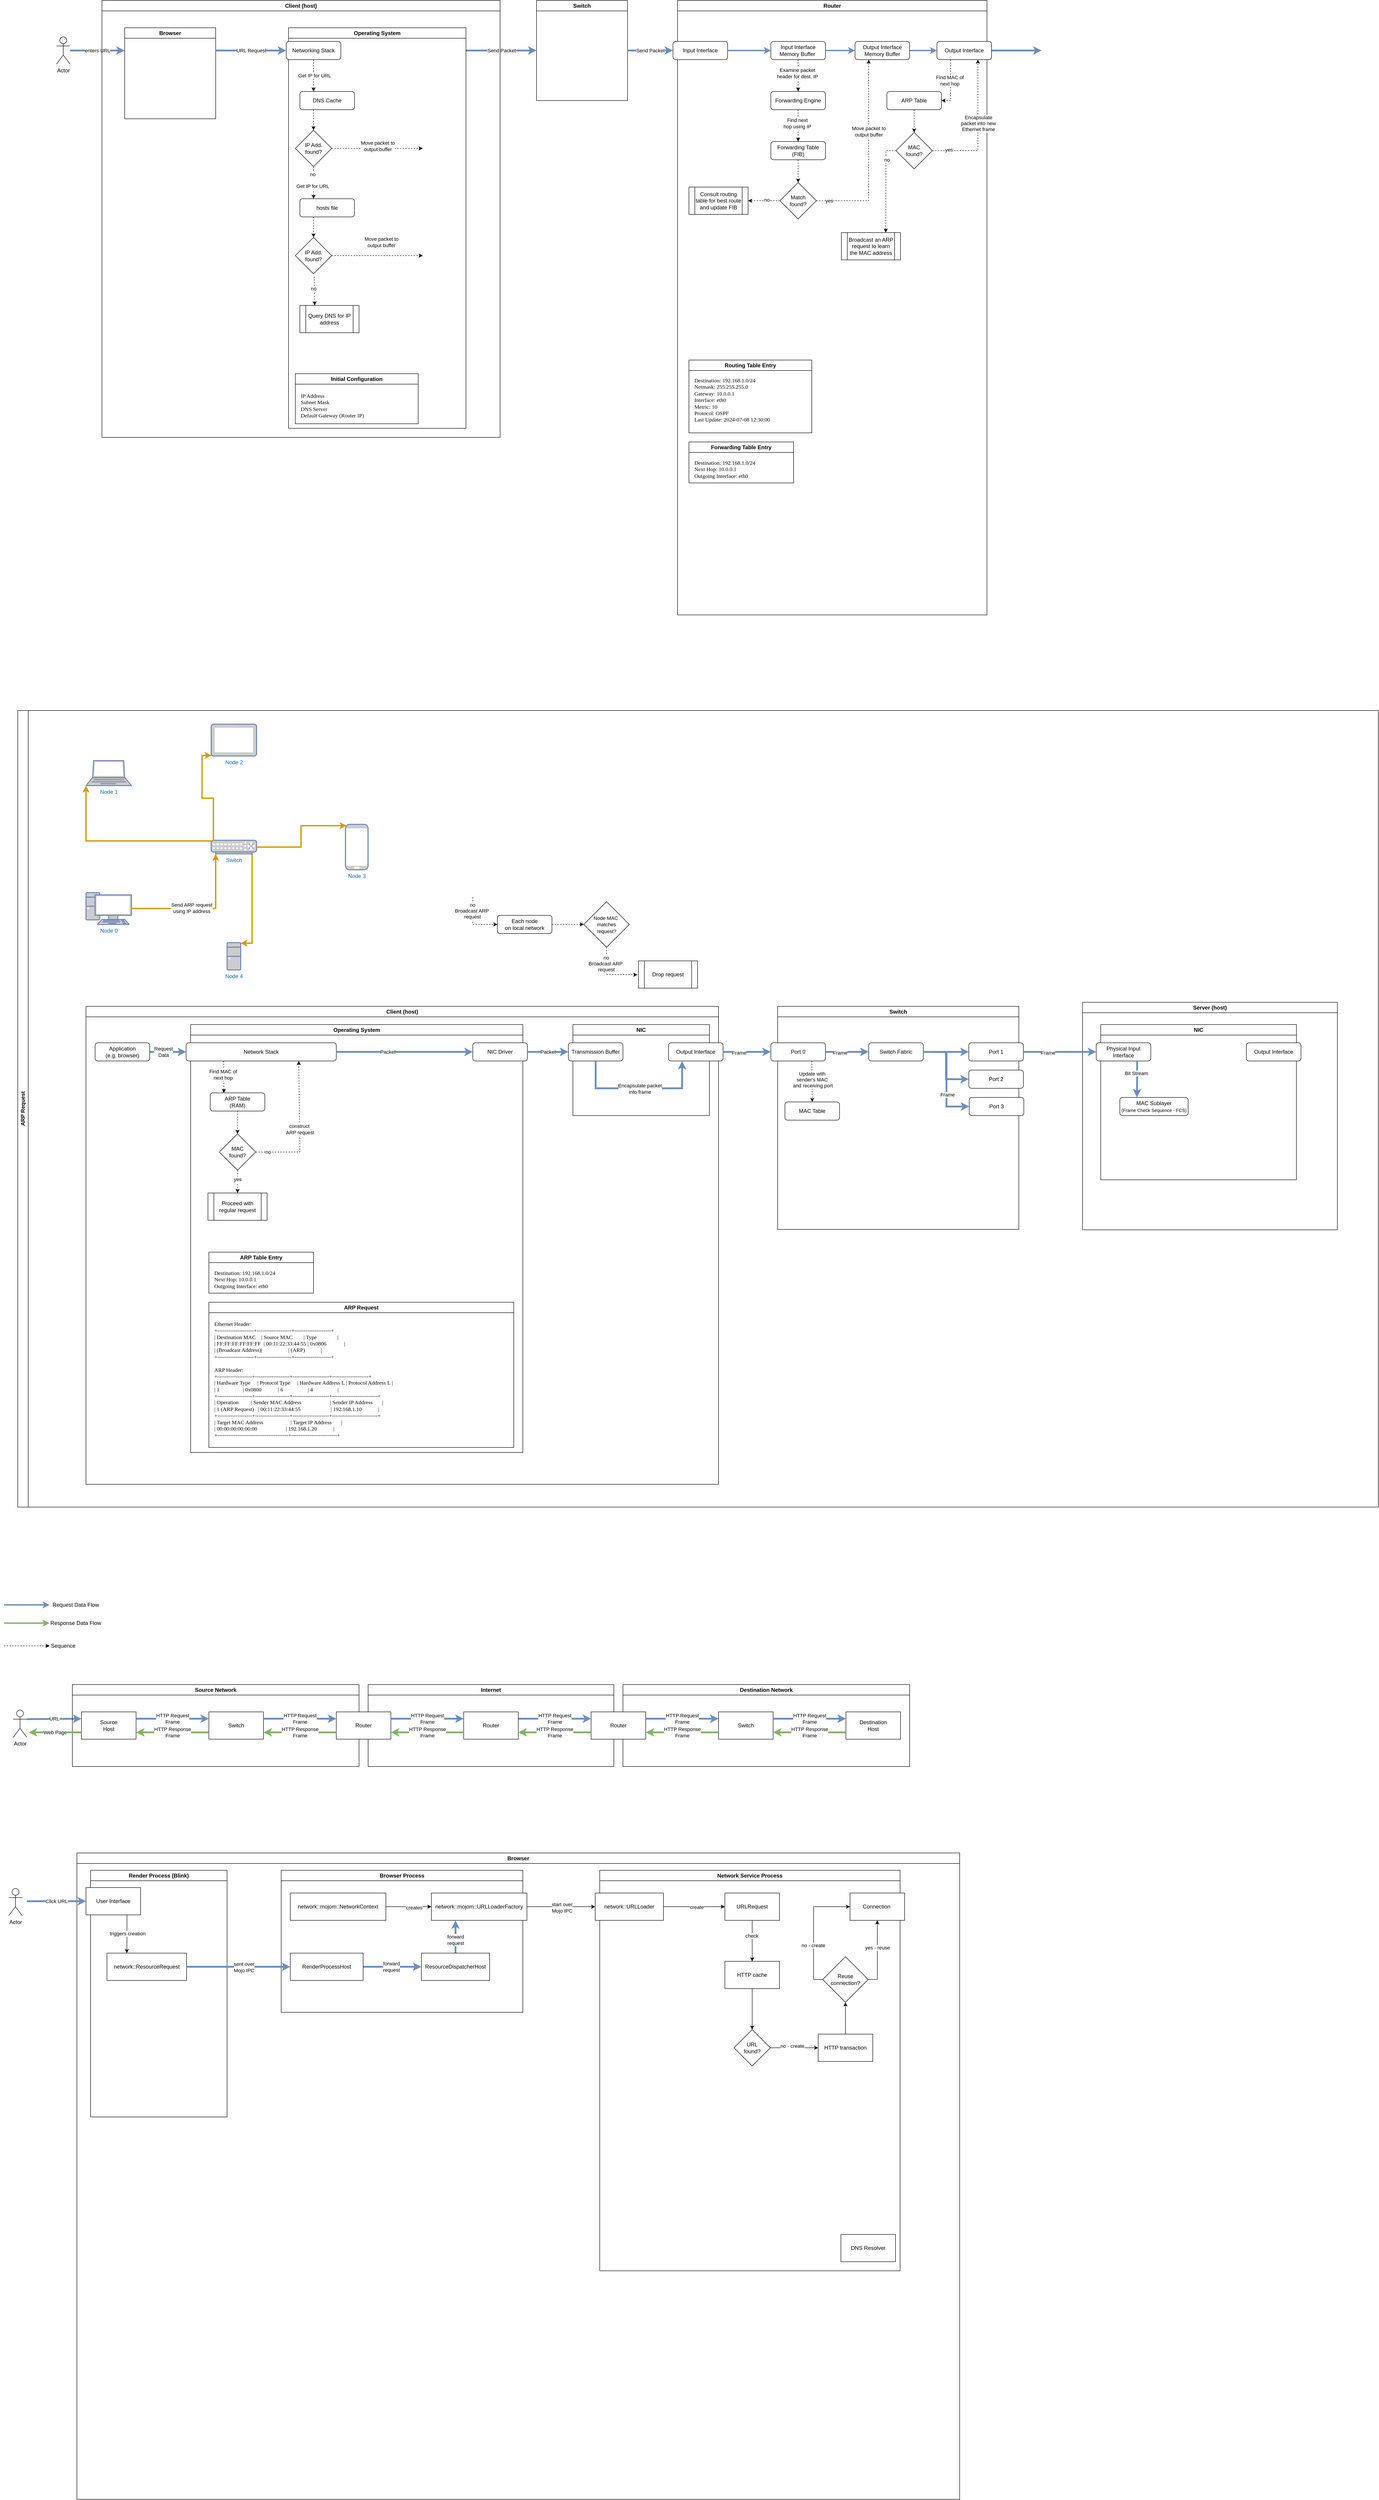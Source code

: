 <mxfile version="24.7.1" type="github">
  <diagram name="Page-1" id="0ixSnLqTkGIwiDNCtMaO">
    <mxGraphModel dx="1915" dy="2224" grid="1" gridSize="10" guides="1" tooltips="1" connect="1" arrows="1" fold="1" page="1" pageScale="1" pageWidth="850" pageHeight="1100" math="0" shadow="0">
      <root>
        <mxCell id="0" />
        <mxCell id="1" parent="0" />
        <mxCell id="XeNOOer_eIZAZivH8xoa-2" value="Actor" style="shape=umlActor;verticalLabelPosition=bottom;verticalAlign=top;html=1;outlineConnect=0;" parent="1" vertex="1">
          <mxGeometry x="-575" y="50" width="30" height="60" as="geometry" />
        </mxCell>
        <mxCell id="XeNOOer_eIZAZivH8xoa-3" value="enters URL" style="endArrow=classic;html=1;rounded=0;entryX=0;entryY=0.25;entryDx=0;entryDy=0;fillColor=#dae8fc;strokeColor=#6c8ebf;strokeWidth=4;" parent="1" source="XeNOOer_eIZAZivH8xoa-2" target="XeNOOer_eIZAZivH8xoa-15" edge="1">
          <mxGeometry width="50" height="50" relative="1" as="geometry">
            <mxPoint x="-215" y="650" as="sourcePoint" />
            <mxPoint x="-455" y="60" as="targetPoint" />
          </mxGeometry>
        </mxCell>
        <mxCell id="XeNOOer_eIZAZivH8xoa-5" value="Send Packet" style="endArrow=classic;html=1;rounded=0;fillColor=#dae8fc;strokeColor=#6c8ebf;strokeWidth=4;entryX=0;entryY=0.5;entryDx=0;entryDy=0;" parent="1" target="D3kK7mfqL6r90oOZMhNj-4" edge="1">
          <mxGeometry width="50" height="50" relative="1" as="geometry">
            <mxPoint x="325" y="80" as="sourcePoint" />
            <mxPoint x="480" y="80" as="targetPoint" />
          </mxGeometry>
        </mxCell>
        <mxCell id="XeNOOer_eIZAZivH8xoa-7" value="" style="endArrow=classic;html=1;rounded=0;entryX=0;entryY=0.25;entryDx=0;entryDy=0;exitX=1;exitY=0.5;exitDx=0;exitDy=0;fillColor=#dae8fc;strokeColor=#6c8ebf;strokeWidth=4;" parent="1" source="XeNOOer_eIZAZivH8xoa-14" edge="1">
          <mxGeometry width="50" height="50" relative="1" as="geometry">
            <mxPoint x="855" y="190" as="sourcePoint" />
            <mxPoint x="1590" y="80" as="targetPoint" />
          </mxGeometry>
        </mxCell>
        <mxCell id="XeNOOer_eIZAZivH8xoa-12" value="Router" style="swimlane;whiteSpace=wrap;html=1;" parent="1" vertex="1">
          <mxGeometry x="790" y="-30" width="680" height="1350" as="geometry">
            <mxRectangle x="250" y="530" width="140" height="30" as="alternateBounds" />
          </mxGeometry>
        </mxCell>
        <mxCell id="XeNOOer_eIZAZivH8xoa-13" value="Input Interface" style="rounded=1;whiteSpace=wrap;html=1;" parent="XeNOOer_eIZAZivH8xoa-12" vertex="1">
          <mxGeometry x="-10" y="90" width="120" height="40" as="geometry" />
        </mxCell>
        <mxCell id="XeNOOer_eIZAZivH8xoa-14" value="Output&lt;span style=&quot;background-color: initial;&quot;&gt;&amp;nbsp;Interface&lt;/span&gt;" style="rounded=1;whiteSpace=wrap;html=1;" parent="XeNOOer_eIZAZivH8xoa-12" vertex="1">
          <mxGeometry x="570" y="90" width="120" height="40" as="geometry" />
        </mxCell>
        <mxCell id="XeNOOer_eIZAZivH8xoa-28" value="Input Interface&lt;div&gt;Memory&amp;nbsp;&lt;span style=&quot;background-color: initial;&quot;&gt;Buffer&lt;/span&gt;&lt;span style=&quot;background-color: initial;&quot;&gt;&amp;nbsp;&lt;/span&gt;&lt;/div&gt;" style="rounded=1;whiteSpace=wrap;html=1;" parent="XeNOOer_eIZAZivH8xoa-12" vertex="1">
          <mxGeometry x="205" y="90" width="120" height="40" as="geometry" />
        </mxCell>
        <mxCell id="XeNOOer_eIZAZivH8xoa-38" value="" style="endArrow=classic;html=1;rounded=0;strokeWidth=3;fillColor=#dae8fc;strokeColor=#6c8ebf;exitX=1;exitY=0.5;exitDx=0;exitDy=0;entryX=0;entryY=0.5;entryDx=0;entryDy=0;" parent="XeNOOer_eIZAZivH8xoa-12" source="XeNOOer_eIZAZivH8xoa-13" target="XeNOOer_eIZAZivH8xoa-28" edge="1">
          <mxGeometry width="50" height="50" relative="1" as="geometry">
            <mxPoint x="160" y="104.5" as="sourcePoint" />
            <mxPoint x="260" y="104.5" as="targetPoint" />
          </mxGeometry>
        </mxCell>
        <mxCell id="XeNOOer_eIZAZivH8xoa-39" value="" style="endArrow=classic;html=1;rounded=0;strokeWidth=3;fillColor=#dae8fc;strokeColor=#6c8ebf;exitX=1;exitY=0.5;exitDx=0;exitDy=0;entryX=0;entryY=0.5;entryDx=0;entryDy=0;" parent="XeNOOer_eIZAZivH8xoa-12" source="XeNOOer_eIZAZivH8xoa-54" target="XeNOOer_eIZAZivH8xoa-14" edge="1">
          <mxGeometry width="50" height="50" relative="1" as="geometry">
            <mxPoint x="360" y="150" as="sourcePoint" />
            <mxPoint x="380" y="170" as="targetPoint" />
          </mxGeometry>
        </mxCell>
        <mxCell id="XeNOOer_eIZAZivH8xoa-8" value="Forwarding Table&lt;div&gt;(FIB)&lt;/div&gt;" style="rounded=1;whiteSpace=wrap;html=1;" parent="XeNOOer_eIZAZivH8xoa-12" vertex="1">
          <mxGeometry x="205" y="310" width="120" height="40" as="geometry" />
        </mxCell>
        <mxCell id="XeNOOer_eIZAZivH8xoa-21" value="" style="endArrow=classic;html=1;rounded=0;exitX=0.5;exitY=1;exitDx=0;exitDy=0;entryX=0.5;entryY=0;entryDx=0;entryDy=0;dashed=1;" parent="XeNOOer_eIZAZivH8xoa-12" source="XeNOOer_eIZAZivH8xoa-63" target="XeNOOer_eIZAZivH8xoa-8" edge="1">
          <mxGeometry width="50" height="50" relative="1" as="geometry">
            <mxPoint x="229.625" y="240" as="sourcePoint" />
            <mxPoint x="115" y="530" as="targetPoint" />
          </mxGeometry>
        </mxCell>
        <mxCell id="XeNOOer_eIZAZivH8xoa-24" value="Find next&lt;div&gt;hop using IP&lt;/div&gt;" style="edgeLabel;html=1;align=center;verticalAlign=middle;resizable=0;points=[];" parent="XeNOOer_eIZAZivH8xoa-21" vertex="1" connectable="0">
          <mxGeometry x="-0.16" y="-2" relative="1" as="geometry">
            <mxPoint as="offset" />
          </mxGeometry>
        </mxCell>
        <mxCell id="XeNOOer_eIZAZivH8xoa-25" value="ARP Table" style="rounded=1;whiteSpace=wrap;html=1;" parent="XeNOOer_eIZAZivH8xoa-12" vertex="1">
          <mxGeometry x="460" y="200" width="120" height="40" as="geometry" />
        </mxCell>
        <mxCell id="XeNOOer_eIZAZivH8xoa-26" value="" style="endArrow=classic;html=1;rounded=0;dashed=1;entryX=1;entryY=0.5;entryDx=0;entryDy=0;exitX=0.25;exitY=1;exitDx=0;exitDy=0;" parent="XeNOOer_eIZAZivH8xoa-12" source="XeNOOer_eIZAZivH8xoa-14" target="XeNOOer_eIZAZivH8xoa-25" edge="1">
          <mxGeometry width="50" height="50" relative="1" as="geometry">
            <mxPoint x="510" y="300" as="sourcePoint" />
            <mxPoint x="540" y="380" as="targetPoint" />
            <Array as="points">
              <mxPoint x="600" y="220" />
            </Array>
          </mxGeometry>
        </mxCell>
        <mxCell id="XeNOOer_eIZAZivH8xoa-27" value="&lt;div&gt;Find MAC of&lt;br&gt;&lt;/div&gt;&lt;div&gt;next hop&lt;/div&gt;" style="edgeLabel;html=1;align=center;verticalAlign=middle;resizable=0;points=[];" parent="XeNOOer_eIZAZivH8xoa-26" vertex="1" connectable="0">
          <mxGeometry x="-0.16" y="-2" relative="1" as="geometry">
            <mxPoint as="offset" />
          </mxGeometry>
        </mxCell>
        <mxCell id="XeNOOer_eIZAZivH8xoa-30" value="MAC&lt;div&gt;found?&lt;/div&gt;" style="rhombus;whiteSpace=wrap;html=1;" parent="XeNOOer_eIZAZivH8xoa-12" vertex="1">
          <mxGeometry x="480" y="290" width="80" height="80" as="geometry" />
        </mxCell>
        <mxCell id="XeNOOer_eIZAZivH8xoa-33" value="" style="endArrow=classic;html=1;rounded=0;dashed=1;exitX=0.5;exitY=1;exitDx=0;exitDy=0;entryX=0.5;entryY=0;entryDx=0;entryDy=0;" parent="XeNOOer_eIZAZivH8xoa-12" source="XeNOOer_eIZAZivH8xoa-25" target="XeNOOer_eIZAZivH8xoa-30" edge="1">
          <mxGeometry width="50" height="50" relative="1" as="geometry">
            <mxPoint x="-10" y="570" as="sourcePoint" />
            <mxPoint x="90" y="570" as="targetPoint" />
          </mxGeometry>
        </mxCell>
        <mxCell id="XeNOOer_eIZAZivH8xoa-34" value="" style="endArrow=classic;html=1;rounded=0;exitX=1;exitY=0.5;exitDx=0;exitDy=0;dashed=1;entryX=0.25;entryY=1;entryDx=0;entryDy=0;" parent="XeNOOer_eIZAZivH8xoa-12" source="XeNOOer_eIZAZivH8xoa-64" target="XeNOOer_eIZAZivH8xoa-54" edge="1">
          <mxGeometry width="50" height="50" relative="1" as="geometry">
            <mxPoint x="235" y="560" as="sourcePoint" />
            <mxPoint x="449" y="250" as="targetPoint" />
            <Array as="points">
              <mxPoint x="420" y="440" />
            </Array>
          </mxGeometry>
        </mxCell>
        <mxCell id="XeNOOer_eIZAZivH8xoa-40" value="Move packet to&lt;div&gt;output buffer&lt;/div&gt;" style="edgeLabel;html=1;align=center;verticalAlign=middle;resizable=0;points=[];" parent="XeNOOer_eIZAZivH8xoa-34" vertex="1" connectable="0">
          <mxGeometry x="0.106" y="-2" relative="1" as="geometry">
            <mxPoint x="-2" y="-32" as="offset" />
          </mxGeometry>
        </mxCell>
        <mxCell id="XeNOOer_eIZAZivH8xoa-56" value="yes" style="edgeLabel;html=1;align=center;verticalAlign=middle;resizable=0;points=[];" parent="XeNOOer_eIZAZivH8xoa-34" vertex="1" connectable="0">
          <mxGeometry x="-0.538" y="2" relative="1" as="geometry">
            <mxPoint x="-70" y="2" as="offset" />
          </mxGeometry>
        </mxCell>
        <mxCell id="XeNOOer_eIZAZivH8xoa-29" value="Broadcast an ARP request to learn the MAC address" style="shape=process;whiteSpace=wrap;html=1;backgroundOutline=1;" parent="XeNOOer_eIZAZivH8xoa-12" vertex="1">
          <mxGeometry x="360" y="510" width="130" height="60" as="geometry" />
        </mxCell>
        <mxCell id="XeNOOer_eIZAZivH8xoa-31" value="" style="endArrow=classic;html=1;rounded=0;exitX=0;exitY=0.5;exitDx=0;exitDy=0;dashed=1;entryX=0.75;entryY=0;entryDx=0;entryDy=0;" parent="XeNOOer_eIZAZivH8xoa-12" source="XeNOOer_eIZAZivH8xoa-30" target="XeNOOer_eIZAZivH8xoa-29" edge="1">
          <mxGeometry width="50" height="50" relative="1" as="geometry">
            <mxPoint x="345" y="330" as="sourcePoint" />
            <mxPoint x="345" y="390" as="targetPoint" />
            <Array as="points">
              <mxPoint x="458" y="330" />
            </Array>
          </mxGeometry>
        </mxCell>
        <mxCell id="XeNOOer_eIZAZivH8xoa-32" value="no" style="edgeLabel;html=1;align=center;verticalAlign=middle;resizable=0;points=[];" parent="XeNOOer_eIZAZivH8xoa-31" vertex="1" connectable="0">
          <mxGeometry x="-0.16" y="-2" relative="1" as="geometry">
            <mxPoint x="4" y="-43" as="offset" />
          </mxGeometry>
        </mxCell>
        <mxCell id="XeNOOer_eIZAZivH8xoa-43" value="" style="endArrow=classic;html=1;rounded=0;exitX=0.5;exitY=1;exitDx=0;exitDy=0;dashed=1;entryX=0.5;entryY=0;entryDx=0;entryDy=0;" parent="XeNOOer_eIZAZivH8xoa-12" source="XeNOOer_eIZAZivH8xoa-28" target="XeNOOer_eIZAZivH8xoa-63" edge="1">
          <mxGeometry width="50" height="50" relative="1" as="geometry">
            <mxPoint x="275" y="280" as="sourcePoint" />
            <mxPoint x="229.5" y="199.0" as="targetPoint" />
          </mxGeometry>
        </mxCell>
        <mxCell id="XeNOOer_eIZAZivH8xoa-44" value="Examine packet&lt;br&gt;header for dest. IP" style="edgeLabel;html=1;align=center;verticalAlign=middle;resizable=0;points=[];" parent="XeNOOer_eIZAZivH8xoa-43" vertex="1" connectable="0">
          <mxGeometry x="-0.16" y="-2" relative="1" as="geometry">
            <mxPoint as="offset" />
          </mxGeometry>
        </mxCell>
        <mxCell id="XeNOOer_eIZAZivH8xoa-46" value="Routing Table Entry" style="swimlane;whiteSpace=wrap;html=1;" parent="XeNOOer_eIZAZivH8xoa-12" vertex="1">
          <mxGeometry x="25" y="790" width="270" height="160" as="geometry" />
        </mxCell>
        <mxCell id="XeNOOer_eIZAZivH8xoa-47" value="&lt;div&gt;&lt;div&gt;&lt;font face=&quot;Lucida Console&quot;&gt;Destination: 192.168.1.0/24&lt;/font&gt;&lt;/div&gt;&lt;div&gt;&lt;font face=&quot;Lucida Console&quot;&gt;Netmask: 255.255.255.0&lt;/font&gt;&lt;/div&gt;&lt;div&gt;&lt;font face=&quot;Lucida Console&quot;&gt;Gateway: 10.0.0.1&lt;/font&gt;&lt;/div&gt;&lt;div&gt;&lt;font face=&quot;Lucida Console&quot;&gt;Interface: eth0&lt;/font&gt;&lt;/div&gt;&lt;div&gt;&lt;font face=&quot;Lucida Console&quot;&gt;Metric: 10&lt;/font&gt;&lt;/div&gt;&lt;div&gt;&lt;font face=&quot;Lucida Console&quot;&gt;Protocol: OSPF&lt;/font&gt;&lt;/div&gt;&lt;div&gt;&lt;font face=&quot;Lucida Console&quot;&gt;Last Update: 2024-07-08 12:30:00&lt;/font&gt;&lt;/div&gt;&lt;/div&gt;&lt;div&gt;&lt;br&gt;&lt;/div&gt;" style="text;html=1;align=left;verticalAlign=middle;resizable=0;points=[];autosize=1;strokeColor=none;fillColor=none;" parent="XeNOOer_eIZAZivH8xoa-46" vertex="1">
          <mxGeometry x="10" y="25" width="250" height="140" as="geometry" />
        </mxCell>
        <mxCell id="XeNOOer_eIZAZivH8xoa-49" value="Forwarding Table Entry" style="swimlane;whiteSpace=wrap;html=1;" parent="XeNOOer_eIZAZivH8xoa-12" vertex="1">
          <mxGeometry x="25" y="970" width="230" height="90" as="geometry" />
        </mxCell>
        <mxCell id="XeNOOer_eIZAZivH8xoa-50" value="&lt;div&gt;&lt;font face=&quot;Lucida Console&quot;&gt;Destination: 192.168.1.0/24&lt;/font&gt;&lt;/div&gt;&lt;div&gt;&lt;font face=&quot;Lucida Console&quot;&gt;Next Hop: 10.0.0.1&lt;/font&gt;&lt;/div&gt;&lt;div&gt;&lt;font face=&quot;Lucida Console&quot;&gt;Outgoing Interface: eth0&lt;/font&gt;&lt;/div&gt;" style="text;html=1;align=left;verticalAlign=middle;resizable=0;points=[];autosize=1;strokeColor=none;fillColor=none;" parent="XeNOOer_eIZAZivH8xoa-49" vertex="1">
          <mxGeometry x="10" y="30" width="220" height="60" as="geometry" />
        </mxCell>
        <mxCell id="XeNOOer_eIZAZivH8xoa-54" value="Output Interface&lt;div&gt;Memory&amp;nbsp;&lt;span style=&quot;background-color: initial;&quot;&gt;Buffer&lt;/span&gt;&lt;/div&gt;" style="rounded=1;whiteSpace=wrap;html=1;" parent="XeNOOer_eIZAZivH8xoa-12" vertex="1">
          <mxGeometry x="390" y="90" width="120" height="40" as="geometry" />
        </mxCell>
        <mxCell id="XeNOOer_eIZAZivH8xoa-55" value="" style="endArrow=classic;html=1;rounded=0;strokeWidth=3;fillColor=#dae8fc;strokeColor=#6c8ebf;exitX=1;exitY=0.5;exitDx=0;exitDy=0;entryX=0;entryY=0.5;entryDx=0;entryDy=0;" parent="XeNOOer_eIZAZivH8xoa-12" source="XeNOOer_eIZAZivH8xoa-28" target="XeNOOer_eIZAZivH8xoa-54" edge="1">
          <mxGeometry width="50" height="50" relative="1" as="geometry">
            <mxPoint x="835" y="130" as="sourcePoint" />
            <mxPoint x="1080" y="130" as="targetPoint" />
          </mxGeometry>
        </mxCell>
        <mxCell id="XeNOOer_eIZAZivH8xoa-63" value="Forwarding Engine" style="rounded=1;whiteSpace=wrap;html=1;" parent="XeNOOer_eIZAZivH8xoa-12" vertex="1">
          <mxGeometry x="205" y="200" width="120" height="40" as="geometry" />
        </mxCell>
        <mxCell id="XeNOOer_eIZAZivH8xoa-64" value="&lt;div&gt;Match&lt;div&gt;found?&lt;/div&gt;&lt;/div&gt;" style="rhombus;whiteSpace=wrap;html=1;" parent="XeNOOer_eIZAZivH8xoa-12" vertex="1">
          <mxGeometry x="225" y="400" width="80" height="80" as="geometry" />
        </mxCell>
        <mxCell id="XeNOOer_eIZAZivH8xoa-65" value="" style="endArrow=classic;html=1;rounded=0;dashed=1;exitX=0.5;exitY=1;exitDx=0;exitDy=0;entryX=0.5;entryY=0;entryDx=0;entryDy=0;" parent="XeNOOer_eIZAZivH8xoa-12" source="XeNOOer_eIZAZivH8xoa-8" target="XeNOOer_eIZAZivH8xoa-64" edge="1">
          <mxGeometry width="50" height="50" relative="1" as="geometry">
            <mxPoint x="204.17" y="360" as="sourcePoint" />
            <mxPoint x="204.17" y="410" as="targetPoint" />
          </mxGeometry>
        </mxCell>
        <mxCell id="XeNOOer_eIZAZivH8xoa-68" value="Consult routing table for best route and update FIB" style="shape=process;whiteSpace=wrap;html=1;backgroundOutline=1;" parent="XeNOOer_eIZAZivH8xoa-12" vertex="1">
          <mxGeometry x="25" y="410" width="130" height="60" as="geometry" />
        </mxCell>
        <mxCell id="XeNOOer_eIZAZivH8xoa-69" value="" style="endArrow=classic;html=1;rounded=0;dashed=1;entryX=1;entryY=0.5;entryDx=0;entryDy=0;exitX=0;exitY=0.5;exitDx=0;exitDy=0;" parent="XeNOOer_eIZAZivH8xoa-12" source="XeNOOer_eIZAZivH8xoa-64" target="XeNOOer_eIZAZivH8xoa-68" edge="1">
          <mxGeometry width="50" height="50" relative="1" as="geometry">
            <mxPoint x="220" y="440" as="sourcePoint" />
            <mxPoint x="100" y="330" as="targetPoint" />
          </mxGeometry>
        </mxCell>
        <mxCell id="XeNOOer_eIZAZivH8xoa-70" value="no" style="edgeLabel;html=1;align=center;verticalAlign=middle;resizable=0;points=[];" parent="XeNOOer_eIZAZivH8xoa-69" vertex="1" connectable="0">
          <mxGeometry x="-0.16" y="-2" relative="1" as="geometry">
            <mxPoint as="offset" />
          </mxGeometry>
        </mxCell>
        <mxCell id="XeNOOer_eIZAZivH8xoa-76" value="" style="endArrow=classic;html=1;rounded=0;dashed=1;exitX=1;exitY=0.5;exitDx=0;exitDy=0;entryX=0.75;entryY=1;entryDx=0;entryDy=0;" parent="XeNOOer_eIZAZivH8xoa-12" source="XeNOOer_eIZAZivH8xoa-30" target="XeNOOer_eIZAZivH8xoa-14" edge="1">
          <mxGeometry width="50" height="50" relative="1" as="geometry">
            <mxPoint x="550" y="250" as="sourcePoint" />
            <mxPoint x="520" y="500" as="targetPoint" />
            <Array as="points">
              <mxPoint x="660" y="330" />
            </Array>
          </mxGeometry>
        </mxCell>
        <mxCell id="XeNOOer_eIZAZivH8xoa-77" value="&lt;div&gt;Encapsulate&lt;/div&gt;&lt;div&gt;packet into new&lt;/div&gt;&lt;div&gt;Ethernet frame&lt;br&gt;&lt;/div&gt;" style="edgeLabel;html=1;align=center;verticalAlign=middle;resizable=0;points=[];" parent="XeNOOer_eIZAZivH8xoa-76" vertex="1" connectable="0">
          <mxGeometry x="-0.49" y="-1" relative="1" as="geometry">
            <mxPoint x="24" y="-61" as="offset" />
          </mxGeometry>
        </mxCell>
        <mxCell id="XeNOOer_eIZAZivH8xoa-78" value="yes" style="edgeLabel;html=1;align=center;verticalAlign=middle;resizable=0;points=[];" parent="XeNOOer_eIZAZivH8xoa-76" vertex="1" connectable="0">
          <mxGeometry x="-0.765" y="2" relative="1" as="geometry">
            <mxPoint as="offset" />
          </mxGeometry>
        </mxCell>
        <mxCell id="D3kK7mfqL6r90oOZMhNj-1" value="Client (host)" style="swimlane;whiteSpace=wrap;html=1;" parent="1" vertex="1">
          <mxGeometry x="-475" y="-30" width="875" height="960" as="geometry" />
        </mxCell>
        <mxCell id="D3kK7mfqL6r90oOZMhNj-2" value="Operating System" style="swimlane;whiteSpace=wrap;html=1;startSize=23;" parent="D3kK7mfqL6r90oOZMhNj-1" vertex="1">
          <mxGeometry x="410" y="60" width="390" height="880" as="geometry" />
        </mxCell>
        <mxCell id="DSvxa6pq-x6Ugc2J_eAa-2" value="Initial Configuration" style="swimlane;whiteSpace=wrap;html=1;" parent="D3kK7mfqL6r90oOZMhNj-2" vertex="1">
          <mxGeometry x="15" y="760" width="270" height="110" as="geometry" />
        </mxCell>
        <mxCell id="DSvxa6pq-x6Ugc2J_eAa-3" value="&lt;div&gt;&lt;div&gt;&lt;font face=&quot;Lucida Console&quot;&gt;IP Address&lt;/font&gt;&lt;/div&gt;&lt;/div&gt;&lt;div&gt;&lt;font face=&quot;Lucida Console&quot;&gt;Subnet Mask&lt;/font&gt;&lt;/div&gt;&lt;div&gt;&lt;font face=&quot;Lucida Console&quot;&gt;DNS Server&lt;/font&gt;&lt;/div&gt;&lt;div&gt;&lt;font face=&quot;Lucida Console&quot;&gt;Default Gateway (Router IP)&lt;/font&gt;&lt;/div&gt;" style="text;html=1;align=left;verticalAlign=middle;resizable=0;points=[];autosize=1;strokeColor=none;fillColor=none;" parent="DSvxa6pq-x6Ugc2J_eAa-2" vertex="1">
          <mxGeometry x="10" y="30" width="220" height="80" as="geometry" />
        </mxCell>
        <mxCell id="DSvxa6pq-x6Ugc2J_eAa-4" value="Networking Stack" style="rounded=1;whiteSpace=wrap;html=1;" parent="D3kK7mfqL6r90oOZMhNj-2" vertex="1">
          <mxGeometry x="-5" y="30" width="120" height="40" as="geometry" />
        </mxCell>
        <mxCell id="DSvxa6pq-x6Ugc2J_eAa-6" value="" style="endArrow=classic;html=1;rounded=0;exitX=1;exitY=0.5;exitDx=0;exitDy=0;dashed=1;" parent="D3kK7mfqL6r90oOZMhNj-2" source="DSvxa6pq-x6Ugc2J_eAa-9" edge="1">
          <mxGeometry width="50" height="50" relative="1" as="geometry">
            <mxPoint x="80" y="385" as="sourcePoint" />
            <mxPoint x="295" y="265" as="targetPoint" />
            <Array as="points">
              <mxPoint x="265" y="265" />
            </Array>
          </mxGeometry>
        </mxCell>
        <mxCell id="DSvxa6pq-x6Ugc2J_eAa-7" value="Move packet to&lt;div&gt;output buffer&lt;/div&gt;" style="edgeLabel;html=1;align=center;verticalAlign=middle;resizable=0;points=[];" parent="DSvxa6pq-x6Ugc2J_eAa-6" vertex="1" connectable="0">
          <mxGeometry x="0.106" y="-2" relative="1" as="geometry">
            <mxPoint x="-10" y="-7" as="offset" />
          </mxGeometry>
        </mxCell>
        <mxCell id="DSvxa6pq-x6Ugc2J_eAa-8" value="yes" style="edgeLabel;html=1;align=center;verticalAlign=middle;resizable=0;points=[];" parent="DSvxa6pq-x6Ugc2J_eAa-6" vertex="1" connectable="0">
          <mxGeometry x="-0.538" y="2" relative="1" as="geometry">
            <mxPoint x="-70" y="2" as="offset" />
          </mxGeometry>
        </mxCell>
        <mxCell id="DSvxa6pq-x6Ugc2J_eAa-9" value="&lt;div&gt;IP Add.&lt;div&gt;found?&lt;/div&gt;&lt;/div&gt;" style="rhombus;whiteSpace=wrap;html=1;" parent="D3kK7mfqL6r90oOZMhNj-2" vertex="1">
          <mxGeometry x="15" y="225" width="80" height="80" as="geometry" />
        </mxCell>
        <mxCell id="DSvxa6pq-x6Ugc2J_eAa-10" value="" style="endArrow=classic;html=1;rounded=0;dashed=1;exitX=0.25;exitY=1;exitDx=0;exitDy=0;entryX=0.5;entryY=0;entryDx=0;entryDy=0;" parent="D3kK7mfqL6r90oOZMhNj-2" source="DSvxa6pq-x6Ugc2J_eAa-13" target="DSvxa6pq-x6Ugc2J_eAa-9" edge="1">
          <mxGeometry width="50" height="50" relative="1" as="geometry">
            <mxPoint x="110" y="95" as="sourcePoint" />
            <mxPoint x="49.17" y="155" as="targetPoint" />
          </mxGeometry>
        </mxCell>
        <mxCell id="DSvxa6pq-x6Ugc2J_eAa-11" value="" style="endArrow=classic;html=1;rounded=0;dashed=1;exitX=0.5;exitY=1;exitDx=0;exitDy=0;entryX=0.25;entryY=0;entryDx=0;entryDy=0;" parent="D3kK7mfqL6r90oOZMhNj-2" source="DSvxa6pq-x6Ugc2J_eAa-9" target="DSvxa6pq-x6Ugc2J_eAa-23" edge="1">
          <mxGeometry width="50" height="50" relative="1" as="geometry">
            <mxPoint x="66.44" y="310.92" as="sourcePoint" />
            <mxPoint x="66" y="360" as="targetPoint" />
          </mxGeometry>
        </mxCell>
        <mxCell id="DSvxa6pq-x6Ugc2J_eAa-12" value="no&lt;div&gt;&lt;br&gt;&lt;/div&gt;&lt;div&gt;Get IP for URL&lt;br&gt;&lt;/div&gt;" style="edgeLabel;html=1;align=center;verticalAlign=middle;resizable=0;points=[];" parent="DSvxa6pq-x6Ugc2J_eAa-11" vertex="1" connectable="0">
          <mxGeometry x="-0.16" y="-2" relative="1" as="geometry">
            <mxPoint as="offset" />
          </mxGeometry>
        </mxCell>
        <mxCell id="DSvxa6pq-x6Ugc2J_eAa-13" value="DNS Cache" style="rounded=1;whiteSpace=wrap;html=1;" parent="D3kK7mfqL6r90oOZMhNj-2" vertex="1">
          <mxGeometry x="25" y="140" width="120" height="40" as="geometry" />
        </mxCell>
        <mxCell id="DSvxa6pq-x6Ugc2J_eAa-14" value="" style="endArrow=classic;html=1;rounded=0;dashed=1;exitX=0.5;exitY=1;exitDx=0;exitDy=0;entryX=0.25;entryY=0;entryDx=0;entryDy=0;" parent="D3kK7mfqL6r90oOZMhNj-2" source="DSvxa6pq-x6Ugc2J_eAa-4" target="DSvxa6pq-x6Ugc2J_eAa-13" edge="1">
          <mxGeometry width="50" height="50" relative="1" as="geometry">
            <mxPoint x="65" y="190" as="sourcePoint" />
            <mxPoint x="65" y="255" as="targetPoint" />
          </mxGeometry>
        </mxCell>
        <mxCell id="DSvxa6pq-x6Ugc2J_eAa-15" value="Get IP for URL" style="edgeLabel;html=1;align=center;verticalAlign=middle;resizable=0;points=[];" parent="DSvxa6pq-x6Ugc2J_eAa-14" vertex="1" connectable="0">
          <mxGeometry x="0.268" y="2" relative="1" as="geometry">
            <mxPoint y="-10" as="offset" />
          </mxGeometry>
        </mxCell>
        <mxCell id="DSvxa6pq-x6Ugc2J_eAa-16" value="" style="endArrow=classic;html=1;rounded=0;exitX=1;exitY=0.5;exitDx=0;exitDy=0;dashed=1;" parent="D3kK7mfqL6r90oOZMhNj-2" source="DSvxa6pq-x6Ugc2J_eAa-19" edge="1">
          <mxGeometry width="50" height="50" relative="1" as="geometry">
            <mxPoint x="80" y="620.65" as="sourcePoint" />
            <mxPoint x="295" y="500.65" as="targetPoint" />
            <Array as="points">
              <mxPoint x="265" y="500.65" />
            </Array>
          </mxGeometry>
        </mxCell>
        <mxCell id="DSvxa6pq-x6Ugc2J_eAa-17" value="Move packet to&lt;div&gt;output buffer&lt;/div&gt;" style="edgeLabel;html=1;align=center;verticalAlign=middle;resizable=0;points=[];" parent="DSvxa6pq-x6Ugc2J_eAa-16" vertex="1" connectable="0">
          <mxGeometry x="0.106" y="-2" relative="1" as="geometry">
            <mxPoint x="-2" y="-32" as="offset" />
          </mxGeometry>
        </mxCell>
        <mxCell id="DSvxa6pq-x6Ugc2J_eAa-18" value="yes" style="edgeLabel;html=1;align=center;verticalAlign=middle;resizable=0;points=[];" parent="DSvxa6pq-x6Ugc2J_eAa-16" vertex="1" connectable="0">
          <mxGeometry x="-0.538" y="2" relative="1" as="geometry">
            <mxPoint x="-70" y="2" as="offset" />
          </mxGeometry>
        </mxCell>
        <mxCell id="DSvxa6pq-x6Ugc2J_eAa-19" value="&lt;div&gt;IP Add.&lt;div&gt;found?&lt;/div&gt;&lt;/div&gt;" style="rhombus;whiteSpace=wrap;html=1;" parent="D3kK7mfqL6r90oOZMhNj-2" vertex="1">
          <mxGeometry x="15" y="460.65" width="80" height="80" as="geometry" />
        </mxCell>
        <mxCell id="DSvxa6pq-x6Ugc2J_eAa-20" value="" style="endArrow=classic;html=1;rounded=0;dashed=1;exitX=0.25;exitY=1;exitDx=0;exitDy=0;entryX=0.5;entryY=0;entryDx=0;entryDy=0;" parent="D3kK7mfqL6r90oOZMhNj-2" source="DSvxa6pq-x6Ugc2J_eAa-23" target="DSvxa6pq-x6Ugc2J_eAa-19" edge="1">
          <mxGeometry width="50" height="50" relative="1" as="geometry">
            <mxPoint x="110" y="330.65" as="sourcePoint" />
            <mxPoint x="49.17" y="390.65" as="targetPoint" />
          </mxGeometry>
        </mxCell>
        <mxCell id="DSvxa6pq-x6Ugc2J_eAa-21" value="" style="endArrow=classic;html=1;rounded=0;dashed=1;exitX=0.518;exitY=1.074;exitDx=0;exitDy=0;exitPerimeter=0;entryX=0.25;entryY=0;entryDx=0;entryDy=0;" parent="D3kK7mfqL6r90oOZMhNj-2" source="DSvxa6pq-x6Ugc2J_eAa-19" target="DSvxa6pq-x6Ugc2J_eAa-25" edge="1">
          <mxGeometry width="50" height="50" relative="1" as="geometry">
            <mxPoint x="65" y="500.65" as="sourcePoint" />
            <mxPoint x="56" y="595.65" as="targetPoint" />
          </mxGeometry>
        </mxCell>
        <mxCell id="DSvxa6pq-x6Ugc2J_eAa-22" value="no" style="edgeLabel;html=1;align=center;verticalAlign=middle;resizable=0;points=[];" parent="DSvxa6pq-x6Ugc2J_eAa-21" vertex="1" connectable="0">
          <mxGeometry x="-0.16" y="-2" relative="1" as="geometry">
            <mxPoint as="offset" />
          </mxGeometry>
        </mxCell>
        <mxCell id="DSvxa6pq-x6Ugc2J_eAa-23" value="hosts file" style="rounded=1;whiteSpace=wrap;html=1;" parent="D3kK7mfqL6r90oOZMhNj-2" vertex="1">
          <mxGeometry x="25" y="375.65" width="120" height="40" as="geometry" />
        </mxCell>
        <mxCell id="DSvxa6pq-x6Ugc2J_eAa-25" value="Query DNS for IP address" style="shape=process;whiteSpace=wrap;html=1;backgroundOutline=1;" parent="D3kK7mfqL6r90oOZMhNj-2" vertex="1">
          <mxGeometry x="25" y="610" width="130" height="60" as="geometry" />
        </mxCell>
        <mxCell id="XeNOOer_eIZAZivH8xoa-15" value="Browser" style="swimlane;whiteSpace=wrap;html=1;" parent="D3kK7mfqL6r90oOZMhNj-1" vertex="1">
          <mxGeometry x="50" y="60" width="200" height="200" as="geometry" />
        </mxCell>
        <mxCell id="D3kK7mfqL6r90oOZMhNj-3" value="URL Request" style="endArrow=classic;html=1;rounded=0;fillColor=#dae8fc;strokeColor=#6c8ebf;strokeWidth=4;exitX=1;exitY=0.25;exitDx=0;exitDy=0;entryX=0;entryY=0.5;entryDx=0;entryDy=0;" parent="D3kK7mfqL6r90oOZMhNj-1" source="XeNOOer_eIZAZivH8xoa-15" target="DSvxa6pq-x6Ugc2J_eAa-4" edge="1">
          <mxGeometry width="50" height="50" relative="1" as="geometry">
            <mxPoint x="280" y="110" as="sourcePoint" />
            <mxPoint x="395" y="110" as="targetPoint" />
          </mxGeometry>
        </mxCell>
        <mxCell id="D3kK7mfqL6r90oOZMhNj-4" value="Switch" style="swimlane;whiteSpace=wrap;html=1;" parent="1" vertex="1">
          <mxGeometry x="480" y="-30" width="200" height="220" as="geometry" />
        </mxCell>
        <mxCell id="D3kK7mfqL6r90oOZMhNj-5" value="Send Packet" style="endArrow=classic;html=1;rounded=0;fillColor=#dae8fc;strokeColor=#6c8ebf;strokeWidth=4;entryX=0;entryY=0.5;entryDx=0;entryDy=0;exitX=1;exitY=0.5;exitDx=0;exitDy=0;" parent="1" source="D3kK7mfqL6r90oOZMhNj-4" target="XeNOOer_eIZAZivH8xoa-13" edge="1">
          <mxGeometry width="50" height="50" relative="1" as="geometry">
            <mxPoint x="680" y="80" as="sourcePoint" />
            <mxPoint x="760" y="79.58" as="targetPoint" />
          </mxGeometry>
        </mxCell>
        <mxCell id="DSvxa6pq-x6Ugc2J_eAa-33" value="ARP Request" style="swimlane;horizontal=0;whiteSpace=wrap;html=1;" parent="1" vertex="1">
          <mxGeometry x="-660" y="1530" width="2990" height="1750" as="geometry" />
        </mxCell>
        <mxCell id="DSvxa6pq-x6Ugc2J_eAa-37" style="edgeStyle=orthogonalEdgeStyle;rounded=0;orthogonalLoop=1;jettySize=auto;html=1;exitX=0.9;exitY=1;exitDx=0;exitDy=0;exitPerimeter=0;entryX=0.98;entryY=0.02;entryDx=0;entryDy=0;entryPerimeter=0;fillColor=#ffe6cc;strokeColor=#d79b00;strokeWidth=3;" parent="DSvxa6pq-x6Ugc2J_eAa-33" source="DSvxa6pq-x6Ugc2J_eAa-26" target="DSvxa6pq-x6Ugc2J_eAa-32" edge="1">
          <mxGeometry relative="1" as="geometry">
            <Array as="points">
              <mxPoint x="515" y="511" />
            </Array>
          </mxGeometry>
        </mxCell>
        <mxCell id="DSvxa6pq-x6Ugc2J_eAa-26" value="Switch" style="fontColor=#0066CC;verticalAlign=top;verticalLabelPosition=bottom;labelPosition=center;align=center;html=1;outlineConnect=0;fillColor=#CCCCCC;strokeColor=#6881B3;gradientColor=none;gradientDirection=north;strokeWidth=2;shape=mxgraph.networks.switch;" parent="DSvxa6pq-x6Ugc2J_eAa-33" vertex="1">
          <mxGeometry x="425" y="285" width="100" height="30" as="geometry" />
        </mxCell>
        <mxCell id="DSvxa6pq-x6Ugc2J_eAa-28" value="Node 0" style="fontColor=#0066CC;verticalAlign=top;verticalLabelPosition=bottom;labelPosition=center;align=center;html=1;outlineConnect=0;fillColor=#CCCCCC;strokeColor=#6881B3;gradientColor=none;gradientDirection=north;strokeWidth=2;shape=mxgraph.networks.pc;" parent="DSvxa6pq-x6Ugc2J_eAa-33" vertex="1">
          <mxGeometry x="150" y="400" width="100" height="70" as="geometry" />
        </mxCell>
        <mxCell id="DSvxa6pq-x6Ugc2J_eAa-29" value="Node 1" style="fontColor=#0066CC;verticalAlign=top;verticalLabelPosition=bottom;labelPosition=center;align=center;html=1;outlineConnect=0;fillColor=#CCCCCC;strokeColor=#6881B3;gradientColor=none;gradientDirection=north;strokeWidth=2;shape=mxgraph.networks.laptop;" parent="DSvxa6pq-x6Ugc2J_eAa-33" vertex="1">
          <mxGeometry x="150" y="110" width="100" height="55" as="geometry" />
        </mxCell>
        <mxCell id="DSvxa6pq-x6Ugc2J_eAa-30" value="Node 2" style="fontColor=#0066CC;verticalAlign=top;verticalLabelPosition=bottom;labelPosition=center;align=center;html=1;outlineConnect=0;fillColor=#CCCCCC;strokeColor=#6881B3;gradientColor=none;gradientDirection=north;strokeWidth=2;shape=mxgraph.networks.tablet;" parent="DSvxa6pq-x6Ugc2J_eAa-33" vertex="1">
          <mxGeometry x="425" y="30" width="100" height="70" as="geometry" />
        </mxCell>
        <mxCell id="DSvxa6pq-x6Ugc2J_eAa-31" value="Node 3" style="fontColor=#0066CC;verticalAlign=top;verticalLabelPosition=bottom;labelPosition=center;align=center;html=1;outlineConnect=0;fillColor=#CCCCCC;strokeColor=#6881B3;gradientColor=none;gradientDirection=north;strokeWidth=2;shape=mxgraph.networks.mobile;" parent="DSvxa6pq-x6Ugc2J_eAa-33" vertex="1">
          <mxGeometry x="720" y="250" width="50" height="100" as="geometry" />
        </mxCell>
        <mxCell id="DSvxa6pq-x6Ugc2J_eAa-32" value="Node 4" style="fontColor=#0066CC;verticalAlign=top;verticalLabelPosition=bottom;labelPosition=center;align=center;html=1;outlineConnect=0;fillColor=#CCCCCC;strokeColor=#6881B3;gradientColor=none;gradientDirection=north;strokeWidth=2;shape=mxgraph.networks.desktop_pc;" parent="DSvxa6pq-x6Ugc2J_eAa-33" vertex="1">
          <mxGeometry x="460" y="510" width="30" height="60" as="geometry" />
        </mxCell>
        <mxCell id="DSvxa6pq-x6Ugc2J_eAa-34" style="edgeStyle=orthogonalEdgeStyle;rounded=0;orthogonalLoop=1;jettySize=auto;html=1;exitX=1;exitY=0.5;exitDx=0;exitDy=0;exitPerimeter=0;entryX=0.1;entryY=1;entryDx=0;entryDy=0;entryPerimeter=0;fillColor=#ffe6cc;strokeColor=#d79b00;strokeWidth=3;" parent="DSvxa6pq-x6Ugc2J_eAa-33" source="DSvxa6pq-x6Ugc2J_eAa-28" target="DSvxa6pq-x6Ugc2J_eAa-26" edge="1">
          <mxGeometry relative="1" as="geometry" />
        </mxCell>
        <mxCell id="DSvxa6pq-x6Ugc2J_eAa-39" value="Send ARP request&lt;div&gt;using IP address&lt;/div&gt;" style="edgeLabel;html=1;align=center;verticalAlign=middle;resizable=0;points=[];" parent="DSvxa6pq-x6Ugc2J_eAa-34" vertex="1" connectable="0">
          <mxGeometry x="-0.138" y="1" relative="1" as="geometry">
            <mxPoint as="offset" />
          </mxGeometry>
        </mxCell>
        <mxCell id="DSvxa6pq-x6Ugc2J_eAa-35" style="edgeStyle=orthogonalEdgeStyle;rounded=0;orthogonalLoop=1;jettySize=auto;html=1;exitX=0.05;exitY=0.05;exitDx=0;exitDy=0;exitPerimeter=0;entryX=0;entryY=1;entryDx=0;entryDy=0;entryPerimeter=0;fillColor=#ffe6cc;strokeColor=#d79b00;strokeWidth=3;" parent="DSvxa6pq-x6Ugc2J_eAa-33" source="DSvxa6pq-x6Ugc2J_eAa-26" target="DSvxa6pq-x6Ugc2J_eAa-29" edge="1">
          <mxGeometry relative="1" as="geometry" />
        </mxCell>
        <mxCell id="DSvxa6pq-x6Ugc2J_eAa-36" style="edgeStyle=orthogonalEdgeStyle;rounded=0;orthogonalLoop=1;jettySize=auto;html=1;entryX=0.01;entryY=0.98;entryDx=0;entryDy=0;entryPerimeter=0;exitX=0.05;exitY=0.05;exitDx=0;exitDy=0;exitPerimeter=0;fillColor=#ffe6cc;strokeColor=#d79b00;strokeWidth=3;" parent="DSvxa6pq-x6Ugc2J_eAa-33" source="DSvxa6pq-x6Ugc2J_eAa-26" target="DSvxa6pq-x6Ugc2J_eAa-30" edge="1">
          <mxGeometry relative="1" as="geometry">
            <mxPoint x="426" y="260" as="sourcePoint" />
            <mxPoint x="431" y="120" as="targetPoint" />
            <Array as="points" />
          </mxGeometry>
        </mxCell>
        <mxCell id="DSvxa6pq-x6Ugc2J_eAa-38" style="edgeStyle=orthogonalEdgeStyle;rounded=0;orthogonalLoop=1;jettySize=auto;html=1;exitX=1;exitY=0.5;exitDx=0;exitDy=0;exitPerimeter=0;entryX=0.05;entryY=0.03;entryDx=0;entryDy=0;entryPerimeter=0;fillColor=#ffe6cc;strokeColor=#d79b00;strokeWidth=3;" parent="DSvxa6pq-x6Ugc2J_eAa-33" source="DSvxa6pq-x6Ugc2J_eAa-26" target="DSvxa6pq-x6Ugc2J_eAa-31" edge="1">
          <mxGeometry relative="1" as="geometry" />
        </mxCell>
        <mxCell id="DSvxa6pq-x6Ugc2J_eAa-40" value="Client (host)" style="swimlane;whiteSpace=wrap;html=1;" parent="DSvxa6pq-x6Ugc2J_eAa-33" vertex="1">
          <mxGeometry x="150" y="650" width="1390" height="1050" as="geometry" />
        </mxCell>
        <mxCell id="DSvxa6pq-x6Ugc2J_eAa-42" value="Request&lt;div&gt;Data&lt;/div&gt;" style="endArrow=classic;html=1;rounded=0;fillColor=#dae8fc;strokeColor=#6c8ebf;strokeWidth=4;entryX=0;entryY=0.5;entryDx=0;entryDy=0;exitX=1;exitY=0.5;exitDx=0;exitDy=0;" parent="DSvxa6pq-x6Ugc2J_eAa-40" source="DSvxa6pq-x6Ugc2J_eAa-69" target="DSvxa6pq-x6Ugc2J_eAa-41" edge="1">
          <mxGeometry x="-0.25" width="50" height="50" relative="1" as="geometry">
            <mxPoint x="170" y="100" as="sourcePoint" />
            <mxPoint x="250" y="59.58" as="targetPoint" />
            <mxPoint as="offset" />
          </mxGeometry>
        </mxCell>
        <mxCell id="DSvxa6pq-x6Ugc2J_eAa-68" value="Operating System" style="swimlane;whiteSpace=wrap;html=1;" parent="DSvxa6pq-x6Ugc2J_eAa-40" vertex="1">
          <mxGeometry x="230" y="40" width="730" height="940" as="geometry" />
        </mxCell>
        <mxCell id="DSvxa6pq-x6Ugc2J_eAa-41" value="Network Stack" style="rounded=1;whiteSpace=wrap;html=1;" parent="DSvxa6pq-x6Ugc2J_eAa-68" vertex="1">
          <mxGeometry x="-10" y="40" width="330" height="40" as="geometry" />
        </mxCell>
        <mxCell id="DSvxa6pq-x6Ugc2J_eAa-43" value="ARP Table&lt;div&gt;(RAM)&lt;/div&gt;" style="rounded=1;whiteSpace=wrap;html=1;" parent="DSvxa6pq-x6Ugc2J_eAa-68" vertex="1">
          <mxGeometry x="43" y="150" width="120" height="40" as="geometry" />
        </mxCell>
        <mxCell id="DSvxa6pq-x6Ugc2J_eAa-44" value="" style="endArrow=classic;html=1;rounded=0;dashed=1;entryX=0.25;entryY=0;entryDx=0;entryDy=0;exitX=0.25;exitY=1;exitDx=0;exitDy=0;" parent="DSvxa6pq-x6Ugc2J_eAa-68" source="DSvxa6pq-x6Ugc2J_eAa-41" target="DSvxa6pq-x6Ugc2J_eAa-43" edge="1">
          <mxGeometry width="50" height="50" relative="1" as="geometry">
            <mxPoint x="340" y="40" as="sourcePoint" />
            <mxPoint x="280" y="290" as="targetPoint" />
            <Array as="points" />
          </mxGeometry>
        </mxCell>
        <mxCell id="DSvxa6pq-x6Ugc2J_eAa-45" value="&lt;div&gt;Find MAC of&lt;br&gt;&lt;/div&gt;&lt;div&gt;next hop&lt;/div&gt;" style="edgeLabel;html=1;align=center;verticalAlign=middle;resizable=0;points=[];" parent="DSvxa6pq-x6Ugc2J_eAa-44" vertex="1" connectable="0">
          <mxGeometry x="-0.16" y="-2" relative="1" as="geometry">
            <mxPoint as="offset" />
          </mxGeometry>
        </mxCell>
        <mxCell id="DSvxa6pq-x6Ugc2J_eAa-46" value="MAC&lt;div&gt;found?&lt;/div&gt;" style="rhombus;whiteSpace=wrap;html=1;" parent="DSvxa6pq-x6Ugc2J_eAa-68" vertex="1">
          <mxGeometry x="63" y="240" width="80" height="80" as="geometry" />
        </mxCell>
        <mxCell id="DSvxa6pq-x6Ugc2J_eAa-47" value="" style="endArrow=classic;html=1;rounded=0;dashed=1;exitX=0.5;exitY=1;exitDx=0;exitDy=0;entryX=0.5;entryY=0;entryDx=0;entryDy=0;" parent="DSvxa6pq-x6Ugc2J_eAa-68" source="DSvxa6pq-x6Ugc2J_eAa-43" target="DSvxa6pq-x6Ugc2J_eAa-46" edge="1">
          <mxGeometry width="50" height="50" relative="1" as="geometry">
            <mxPoint x="-427" y="520" as="sourcePoint" />
            <mxPoint x="-327" y="520" as="targetPoint" />
          </mxGeometry>
        </mxCell>
        <mxCell id="DSvxa6pq-x6Ugc2J_eAa-51" value="" style="endArrow=classic;html=1;rounded=0;dashed=1;exitX=0.5;exitY=1;exitDx=0;exitDy=0;entryX=0.5;entryY=0;entryDx=0;entryDy=0;" parent="DSvxa6pq-x6Ugc2J_eAa-68" source="DSvxa6pq-x6Ugc2J_eAa-46" target="DSvxa6pq-x6Ugc2J_eAa-77" edge="1">
          <mxGeometry width="50" height="50" relative="1" as="geometry">
            <mxPoint x="128" y="200" as="sourcePoint" />
            <mxPoint x="352" y="280" as="targetPoint" />
            <Array as="points" />
          </mxGeometry>
        </mxCell>
        <mxCell id="DSvxa6pq-x6Ugc2J_eAa-53" value="yes" style="edgeLabel;html=1;align=center;verticalAlign=middle;resizable=0;points=[];" parent="DSvxa6pq-x6Ugc2J_eAa-51" vertex="1" connectable="0">
          <mxGeometry x="-0.765" y="2" relative="1" as="geometry">
            <mxPoint x="-2" y="14" as="offset" />
          </mxGeometry>
        </mxCell>
        <mxCell id="DSvxa6pq-x6Ugc2J_eAa-56" value="ARP Table Entry" style="swimlane;whiteSpace=wrap;html=1;" parent="DSvxa6pq-x6Ugc2J_eAa-68" vertex="1">
          <mxGeometry x="40" y="500" width="230" height="90" as="geometry" />
        </mxCell>
        <mxCell id="DSvxa6pq-x6Ugc2J_eAa-57" value="&lt;div&gt;&lt;font face=&quot;Lucida Console&quot;&gt;Destination: 192.168.1.0/24&lt;/font&gt;&lt;/div&gt;&lt;div&gt;&lt;font face=&quot;Lucida Console&quot;&gt;Next Hop: 10.0.0.1&lt;/font&gt;&lt;/div&gt;&lt;div&gt;&lt;font face=&quot;Lucida Console&quot;&gt;Outgoing Interface: eth0&lt;/font&gt;&lt;/div&gt;" style="text;html=1;align=left;verticalAlign=middle;resizable=0;points=[];autosize=1;strokeColor=none;fillColor=none;" parent="DSvxa6pq-x6Ugc2J_eAa-56" vertex="1">
          <mxGeometry x="10" y="30" width="220" height="60" as="geometry" />
        </mxCell>
        <mxCell id="DSvxa6pq-x6Ugc2J_eAa-58" value="ARP Request" style="swimlane;whiteSpace=wrap;html=1;" parent="DSvxa6pq-x6Ugc2J_eAa-68" vertex="1">
          <mxGeometry x="40" y="610" width="670" height="319" as="geometry" />
        </mxCell>
        <mxCell id="DSvxa6pq-x6Ugc2J_eAa-59" value="&lt;div&gt;&lt;font face=&quot;Lucida Console&quot;&gt;Ethernet Header:&lt;/font&gt;&lt;/div&gt;&lt;div&gt;&lt;font face=&quot;Lucida Console&quot;&gt;+--------------------+-------------------+--------------------+&lt;/font&gt;&lt;/div&gt;&lt;div&gt;&lt;font face=&quot;Lucida Console&quot;&gt;| Destination MAC&amp;nbsp; &amp;nbsp; | Source MAC&amp;nbsp; &amp;nbsp; &amp;nbsp; &amp;nbsp; | Type&amp;nbsp; &amp;nbsp; &amp;nbsp; &amp;nbsp; &amp;nbsp; &amp;nbsp; &amp;nbsp; &amp;nbsp;|&lt;/font&gt;&lt;/div&gt;&lt;div&gt;&lt;font face=&quot;Lucida Console&quot;&gt;| FF:FF:FF:FF:FF:FF&amp;nbsp; |&amp;nbsp;&lt;/font&gt;&lt;span style=&quot;font-family: &amp;quot;Lucida Console&amp;quot;; background-color: initial;&quot;&gt;00:11:22:33:44:55 |&amp;nbsp;&lt;/span&gt;&lt;span style=&quot;font-family: &amp;quot;Lucida Console&amp;quot;;&quot;&gt;0x0806&amp;nbsp; &amp;nbsp; &amp;nbsp; &amp;nbsp; &amp;nbsp; &amp;nbsp; &amp;nbsp;&lt;/span&gt;&lt;span style=&quot;font-family: &amp;quot;Lucida Console&amp;quot;; background-color: initial;&quot;&gt;|&lt;/span&gt;&lt;/div&gt;&lt;div&gt;&lt;font face=&quot;Lucida Console&quot;&gt;|&amp;nbsp;&lt;/font&gt;&lt;span style=&quot;font-family: &amp;quot;Lucida Console&amp;quot;; background-color: initial;&quot;&gt;(Broadcast Address)&lt;/span&gt;&lt;span style=&quot;font-family: &amp;quot;Lucida Console&amp;quot;; background-color: initial;&quot;&gt;|&amp;nbsp; &amp;nbsp; &amp;nbsp; &amp;nbsp; &amp;nbsp; &amp;nbsp; &amp;nbsp; &amp;nbsp; &amp;nbsp; &amp;nbsp;|&amp;nbsp;&lt;/span&gt;&lt;span style=&quot;font-family: &amp;quot;Lucida Console&amp;quot;;&quot;&gt;(ARP)&lt;span style=&quot;white-space: pre;&quot;&gt;&#x9;&lt;/span&gt;&amp;nbsp; &amp;nbsp; &amp;nbsp;&amp;nbsp;&lt;/span&gt;&lt;span style=&quot;background-color: initial; font-family: &amp;quot;Lucida Console&amp;quot;;&quot;&gt;|&lt;/span&gt;&lt;/div&gt;&lt;div&gt;&lt;font face=&quot;Lucida Console&quot;&gt;+--------------------+-------------------+--------------------+&lt;/font&gt;&lt;/div&gt;&lt;div&gt;&lt;font face=&quot;Lucida Console&quot;&gt;&lt;br&gt;&lt;/font&gt;&lt;/div&gt;&lt;div&gt;&lt;font face=&quot;Lucida Console&quot;&gt;ARP Header:&lt;/font&gt;&lt;/div&gt;&lt;div&gt;&lt;font face=&quot;Lucida Console&quot;&gt;+-------------------+-------------------+--------------------+--------------------+&lt;/font&gt;&lt;/div&gt;&lt;div&gt;&lt;font face=&quot;Lucida Console&quot;&gt;| Hardware Type&amp;nbsp; &amp;nbsp; &amp;nbsp;| Protocol Type&amp;nbsp; &amp;nbsp; &amp;nbsp;| Hardware Address L | Protocol Address L |&lt;/font&gt;&lt;/div&gt;&lt;div&gt;&lt;font face=&quot;Lucida Console&quot;&gt;| 1&amp;nbsp; &amp;nbsp; &amp;nbsp; &amp;nbsp; &amp;nbsp; &amp;nbsp; &amp;nbsp; &amp;nbsp; &amp;nbsp;| 0x0800&amp;nbsp; &amp;nbsp; &amp;nbsp; &amp;nbsp; &amp;nbsp; &amp;nbsp; | 6&amp;nbsp; &amp;nbsp; &amp;nbsp; &amp;nbsp; &amp;nbsp; &amp;nbsp; &amp;nbsp; &amp;nbsp; &amp;nbsp; | 4&amp;nbsp; &amp;nbsp; &amp;nbsp; &amp;nbsp; &amp;nbsp; &amp;nbsp; &amp;nbsp; &amp;nbsp; &amp;nbsp; |&lt;/font&gt;&lt;/div&gt;&lt;div&gt;&lt;font face=&quot;Lucida Console&quot;&gt;+-------------------+-------------------+--------------------+-------------------------+&lt;/font&gt;&lt;/div&gt;&lt;div&gt;&lt;font face=&quot;Lucida Console&quot;&gt;| Operation&amp;nbsp; &amp;nbsp; &amp;nbsp; &amp;nbsp; &amp;nbsp;| Sender MAC Address&amp;nbsp; &amp;nbsp; &amp;nbsp; &amp;nbsp; &amp;nbsp; &amp;nbsp; &amp;nbsp; &amp;nbsp; &amp;nbsp; &amp;nbsp; &amp;nbsp;| Sender IP Address&amp;nbsp; &amp;nbsp; &amp;nbsp; &amp;nbsp;|&lt;/font&gt;&lt;/div&gt;&lt;div&gt;&lt;font face=&quot;Lucida Console&quot;&gt;| 1 (ARP Request)&amp;nbsp; &amp;nbsp;| 00:11:22:33:44:55&amp;nbsp; &amp;nbsp; &amp;nbsp; &amp;nbsp; &amp;nbsp; &amp;nbsp; &amp;nbsp; &amp;nbsp; &amp;nbsp; &amp;nbsp; &amp;nbsp; | 192.168.1.10&amp;nbsp; &amp;nbsp; &amp;nbsp; &amp;nbsp; &amp;nbsp; &amp;nbsp; |&lt;/font&gt;&lt;/div&gt;&lt;div&gt;&lt;font face=&quot;Lucida Console&quot;&gt;+-------------------+-------------------+--------------------+-------------------------+&lt;/font&gt;&lt;/div&gt;&lt;div&gt;&lt;font face=&quot;Lucida Console&quot;&gt;| Target MAC Address&amp;nbsp; &amp;nbsp; &amp;nbsp; &amp;nbsp; &amp;nbsp; &amp;nbsp; &amp;nbsp; &amp;nbsp; &amp;nbsp; &amp;nbsp; | Target IP Address&amp;nbsp; &amp;nbsp; &amp;nbsp; &amp;nbsp;|&lt;/font&gt;&lt;/div&gt;&lt;div&gt;&lt;font face=&quot;Lucida Console&quot;&gt;| 00:00:00:00:00:00&amp;nbsp; &amp;nbsp; &amp;nbsp; &amp;nbsp; &amp;nbsp; &amp;nbsp; &amp;nbsp; &amp;nbsp; &amp;nbsp; &amp;nbsp; &amp;nbsp;| 192.168.1.20&amp;nbsp; &amp;nbsp; &amp;nbsp; &amp;nbsp; &amp;nbsp; &amp;nbsp; |&lt;span style=&quot;white-space: pre;&quot;&gt;&#x9;&lt;/span&gt;&lt;span style=&quot;white-space: pre;&quot;&gt;&#x9;&lt;/span&gt;&lt;span style=&quot;white-space: pre;&quot;&gt;&#x9;&lt;/span&gt;&lt;/font&gt;&lt;/div&gt;&lt;div&gt;&lt;font face=&quot;Lucida Console&quot;&gt;+---------------------------------------+-------------------------+&lt;/font&gt;&lt;/div&gt;&lt;div&gt;&lt;br&gt;&lt;/div&gt;" style="text;html=1;align=left;verticalAlign=middle;resizable=0;points=[];autosize=1;strokeColor=none;fillColor=none;" parent="DSvxa6pq-x6Ugc2J_eAa-58" vertex="1">
          <mxGeometry x="10" y="27" width="660" height="300" as="geometry" />
        </mxCell>
        <mxCell id="DSvxa6pq-x6Ugc2J_eAa-71" value="NIC Driver" style="rounded=1;whiteSpace=wrap;html=1;" parent="DSvxa6pq-x6Ugc2J_eAa-68" vertex="1">
          <mxGeometry x="620" y="40" width="120" height="40" as="geometry" />
        </mxCell>
        <mxCell id="DSvxa6pq-x6Ugc2J_eAa-74" value="" style="endArrow=classic;html=1;rounded=0;dashed=1;entryX=0.75;entryY=1;entryDx=0;entryDy=0;exitX=1;exitY=0.5;exitDx=0;exitDy=0;" parent="DSvxa6pq-x6Ugc2J_eAa-68" source="DSvxa6pq-x6Ugc2J_eAa-46" target="DSvxa6pq-x6Ugc2J_eAa-41" edge="1">
          <mxGeometry width="50" height="50" relative="1" as="geometry">
            <mxPoint x="190" y="340" as="sourcePoint" />
            <mxPoint x="480" y="300" as="targetPoint" />
            <Array as="points">
              <mxPoint x="240" y="280" />
            </Array>
          </mxGeometry>
        </mxCell>
        <mxCell id="DSvxa6pq-x6Ugc2J_eAa-75" value="&lt;div&gt;construct&amp;nbsp;&lt;/div&gt;&lt;div&gt;ARP request&lt;/div&gt;" style="edgeLabel;html=1;align=center;verticalAlign=middle;resizable=0;points=[];" parent="DSvxa6pq-x6Ugc2J_eAa-74" vertex="1" connectable="0">
          <mxGeometry x="-0.49" y="-1" relative="1" as="geometry">
            <mxPoint x="21" y="-51" as="offset" />
          </mxGeometry>
        </mxCell>
        <mxCell id="DSvxa6pq-x6Ugc2J_eAa-76" value="no" style="edgeLabel;html=1;align=center;verticalAlign=middle;resizable=0;points=[];" parent="DSvxa6pq-x6Ugc2J_eAa-74" vertex="1" connectable="0">
          <mxGeometry x="-0.765" y="2" relative="1" as="geometry">
            <mxPoint x="-8" y="2" as="offset" />
          </mxGeometry>
        </mxCell>
        <mxCell id="DSvxa6pq-x6Ugc2J_eAa-77" value="Proceed with regular request" style="shape=process;whiteSpace=wrap;html=1;backgroundOutline=1;" parent="DSvxa6pq-x6Ugc2J_eAa-68" vertex="1">
          <mxGeometry x="38" y="370" width="130" height="60" as="geometry" />
        </mxCell>
        <mxCell id="DSvxa6pq-x6Ugc2J_eAa-87" value="Packet" style="endArrow=classic;html=1;rounded=0;fillColor=#dae8fc;strokeColor=#6c8ebf;strokeWidth=4;entryX=0;entryY=0.5;entryDx=0;entryDy=0;exitX=1;exitY=0.5;exitDx=0;exitDy=0;" parent="DSvxa6pq-x6Ugc2J_eAa-68" source="DSvxa6pq-x6Ugc2J_eAa-41" target="DSvxa6pq-x6Ugc2J_eAa-71" edge="1">
          <mxGeometry x="-0.25" width="50" height="50" relative="1" as="geometry">
            <mxPoint x="540" y="140" as="sourcePoint" />
            <mxPoint x="620" y="140" as="targetPoint" />
            <mxPoint as="offset" />
          </mxGeometry>
        </mxCell>
        <mxCell id="DSvxa6pq-x6Ugc2J_eAa-69" value="Application&lt;div&gt;(e.g. browser)&lt;/div&gt;" style="rounded=1;whiteSpace=wrap;html=1;" parent="DSvxa6pq-x6Ugc2J_eAa-40" vertex="1">
          <mxGeometry x="20" y="80" width="120" height="40" as="geometry" />
        </mxCell>
        <mxCell id="DSvxa6pq-x6Ugc2J_eAa-70" value="NIC" style="swimlane;whiteSpace=wrap;html=1;" parent="DSvxa6pq-x6Ugc2J_eAa-40" vertex="1">
          <mxGeometry x="1070" y="40" width="300" height="200" as="geometry" />
        </mxCell>
        <mxCell id="DSvxa6pq-x6Ugc2J_eAa-72" value="Transmission Buffer" style="rounded=1;whiteSpace=wrap;html=1;" parent="DSvxa6pq-x6Ugc2J_eAa-70" vertex="1">
          <mxGeometry x="-10" y="40" width="120" height="40" as="geometry" />
        </mxCell>
        <mxCell id="DSvxa6pq-x6Ugc2J_eAa-80" value="Output&lt;span style=&quot;background-color: initial;&quot;&gt;&amp;nbsp;Interface&lt;/span&gt;" style="rounded=1;whiteSpace=wrap;html=1;" parent="DSvxa6pq-x6Ugc2J_eAa-70" vertex="1">
          <mxGeometry x="210" y="40" width="120" height="40" as="geometry" />
        </mxCell>
        <mxCell id="DSvxa6pq-x6Ugc2J_eAa-81" value="" style="endArrow=classic;html=1;rounded=0;exitX=0.5;exitY=1;exitDx=0;exitDy=0;entryX=0.25;entryY=1;entryDx=0;entryDy=0;strokeColor=#6c8ebf;strokeWidth=4;align=center;verticalAlign=middle;fontFamily=Helvetica;fontSize=11;fontColor=default;labelBackgroundColor=default;fillColor=#dae8fc;" parent="DSvxa6pq-x6Ugc2J_eAa-70" source="DSvxa6pq-x6Ugc2J_eAa-72" target="DSvxa6pq-x6Ugc2J_eAa-80" edge="1">
          <mxGeometry width="50" height="50" relative="1" as="geometry">
            <mxPoint x="49.63" y="100" as="sourcePoint" />
            <mxPoint x="49.63" y="150" as="targetPoint" />
            <Array as="points">
              <mxPoint x="50" y="140" />
              <mxPoint x="240" y="140" />
            </Array>
          </mxGeometry>
        </mxCell>
        <mxCell id="DSvxa6pq-x6Ugc2J_eAa-82" value="Encapsulate packet&lt;div&gt;into frame&lt;/div&gt;" style="edgeLabel;html=1;align=center;verticalAlign=middle;resizable=0;points=[];rounded=0;strokeColor=#6c8ebf;strokeWidth=4;fontFamily=Helvetica;fontSize=11;fontColor=default;labelBackgroundColor=default;fillColor=#dae8fc;" parent="DSvxa6pq-x6Ugc2J_eAa-81" vertex="1" connectable="0">
          <mxGeometry x="-0.164" y="-1" relative="1" as="geometry">
            <mxPoint x="27" as="offset" />
          </mxGeometry>
        </mxCell>
        <mxCell id="DSvxa6pq-x6Ugc2J_eAa-73" value="Packet" style="endArrow=classic;html=1;rounded=0;fillColor=#dae8fc;strokeColor=#6c8ebf;strokeWidth=4;exitX=1;exitY=0.5;exitDx=0;exitDy=0;entryX=0;entryY=0.5;entryDx=0;entryDy=0;" parent="DSvxa6pq-x6Ugc2J_eAa-40" source="DSvxa6pq-x6Ugc2J_eAa-71" target="DSvxa6pq-x6Ugc2J_eAa-72" edge="1">
          <mxGeometry width="50" height="50" relative="1" as="geometry">
            <mxPoint x="1020" y="140" as="sourcePoint" />
            <mxPoint x="1100" y="120" as="targetPoint" />
          </mxGeometry>
        </mxCell>
        <mxCell id="DSvxa6pq-x6Ugc2J_eAa-63" value="" style="endArrow=classic;html=1;rounded=0;dashed=1;exitX=1;exitY=0.5;exitDx=0;exitDy=0;entryX=0;entryY=0.5;entryDx=0;entryDy=0;" parent="DSvxa6pq-x6Ugc2J_eAa-33" source="DSvxa6pq-x6Ugc2J_eAa-60" target="DSvxa6pq-x6Ugc2J_eAa-62" edge="1">
          <mxGeometry width="50" height="50" relative="1" as="geometry">
            <mxPoint x="1010" y="290" as="sourcePoint" />
            <mxPoint x="1010" y="340" as="targetPoint" />
          </mxGeometry>
        </mxCell>
        <mxCell id="DSvxa6pq-x6Ugc2J_eAa-64" value="" style="endArrow=classic;html=1;rounded=0;exitX=0.5;exitY=1;exitDx=0;exitDy=0;dashed=1;entryX=-0.017;entryY=0.509;entryDx=0;entryDy=0;entryPerimeter=0;" parent="DSvxa6pq-x6Ugc2J_eAa-33" source="DSvxa6pq-x6Ugc2J_eAa-62" target="DSvxa6pq-x6Ugc2J_eAa-66" edge="1">
          <mxGeometry width="50" height="50" relative="1" as="geometry">
            <mxPoint x="1267" y="570" as="sourcePoint" />
            <mxPoint x="1364" y="580" as="targetPoint" />
            <Array as="points">
              <mxPoint x="1294" y="580" />
            </Array>
          </mxGeometry>
        </mxCell>
        <mxCell id="DSvxa6pq-x6Ugc2J_eAa-65" value="no&lt;div&gt;Broadcast ARP&amp;nbsp;&lt;/div&gt;&lt;div&gt;request&lt;/div&gt;" style="edgeLabel;html=1;align=center;verticalAlign=middle;resizable=0;points=[];" parent="DSvxa6pq-x6Ugc2J_eAa-64" vertex="1" connectable="0">
          <mxGeometry x="-0.16" y="-2" relative="1" as="geometry">
            <mxPoint x="1" y="-18" as="offset" />
          </mxGeometry>
        </mxCell>
        <mxCell id="DSvxa6pq-x6Ugc2J_eAa-60" value="Each node&lt;div&gt;on local network&lt;/div&gt;" style="rounded=1;whiteSpace=wrap;html=1;" parent="DSvxa6pq-x6Ugc2J_eAa-33" vertex="1">
          <mxGeometry x="1054" y="450" width="120" height="40" as="geometry" />
        </mxCell>
        <mxCell id="DSvxa6pq-x6Ugc2J_eAa-66" value="Drop request" style="shape=process;whiteSpace=wrap;html=1;backgroundOutline=1;" parent="DSvxa6pq-x6Ugc2J_eAa-33" vertex="1">
          <mxGeometry x="1364" y="550" width="130" height="60" as="geometry" />
        </mxCell>
        <mxCell id="DSvxa6pq-x6Ugc2J_eAa-49" value="" style="endArrow=classic;html=1;rounded=0;exitX=0.5;exitY=1;exitDx=0;exitDy=0;dashed=1;entryX=0;entryY=0.5;entryDx=0;entryDy=0;" parent="DSvxa6pq-x6Ugc2J_eAa-33" target="DSvxa6pq-x6Ugc2J_eAa-60" edge="1">
          <mxGeometry width="50" height="50" relative="1" as="geometry">
            <mxPoint x="1000" y="410" as="sourcePoint" />
            <mxPoint x="1000" y="470" as="targetPoint" />
            <Array as="points">
              <mxPoint x="1000" y="470" />
            </Array>
          </mxGeometry>
        </mxCell>
        <mxCell id="DSvxa6pq-x6Ugc2J_eAa-50" value="no&lt;div&gt;Broadcast ARP&amp;nbsp;&lt;/div&gt;&lt;div&gt;request&lt;/div&gt;" style="edgeLabel;html=1;align=center;verticalAlign=middle;resizable=0;points=[];" parent="DSvxa6pq-x6Ugc2J_eAa-49" vertex="1" connectable="0">
          <mxGeometry x="-0.16" y="-2" relative="1" as="geometry">
            <mxPoint x="1" y="-18" as="offset" />
          </mxGeometry>
        </mxCell>
        <mxCell id="DSvxa6pq-x6Ugc2J_eAa-62" value="&lt;font style=&quot;font-size: 11px;&quot;&gt;Node MAC&lt;/font&gt;&amp;nbsp;&lt;div&gt;&lt;font style=&quot;font-size: 11px;&quot;&gt;matches&lt;/font&gt;&lt;div&gt;&lt;font style=&quot;font-size: 11px;&quot;&gt;request&lt;/font&gt;&lt;font style=&quot;font-size: 11px;&quot;&gt;?&lt;/font&gt;&lt;/div&gt;&lt;/div&gt;" style="rhombus;whiteSpace=wrap;html=1;" parent="DSvxa6pq-x6Ugc2J_eAa-33" vertex="1">
          <mxGeometry x="1244" y="420" width="100" height="100" as="geometry" />
        </mxCell>
        <mxCell id="1H31m-64fLl5waYu8h8K-2" value="Switch" style="swimlane;whiteSpace=wrap;html=1;" parent="DSvxa6pq-x6Ugc2J_eAa-33" vertex="1">
          <mxGeometry x="1670" y="650" width="530" height="490" as="geometry" />
        </mxCell>
        <mxCell id="1H31m-64fLl5waYu8h8K-4" value="Port 0" style="rounded=1;whiteSpace=wrap;html=1;" parent="1H31m-64fLl5waYu8h8K-2" vertex="1">
          <mxGeometry x="-15" y="80" width="120" height="40" as="geometry" />
        </mxCell>
        <mxCell id="1H31m-64fLl5waYu8h8K-12" value="MAC Table" style="rounded=1;whiteSpace=wrap;html=1;" parent="1H31m-64fLl5waYu8h8K-2" vertex="1">
          <mxGeometry x="16" y="210" width="120" height="40" as="geometry" />
        </mxCell>
        <mxCell id="1H31m-64fLl5waYu8h8K-13" value="" style="endArrow=classic;html=1;rounded=0;dashed=1;exitX=0.75;exitY=1;exitDx=0;exitDy=0;entryX=0.5;entryY=0;entryDx=0;entryDy=0;" parent="1H31m-64fLl5waYu8h8K-2" source="1H31m-64fLl5waYu8h8K-4" target="1H31m-64fLl5waYu8h8K-12" edge="1">
          <mxGeometry width="50" height="50" relative="1" as="geometry">
            <mxPoint x="85" y="150" as="sourcePoint" />
            <mxPoint x="155" y="150" as="targetPoint" />
          </mxGeometry>
        </mxCell>
        <mxCell id="1H31m-64fLl5waYu8h8K-14" value="Update with&amp;nbsp;&lt;div&gt;sender&#39;s MAC&amp;nbsp;&lt;/div&gt;&lt;div&gt;and receiving port&lt;/div&gt;" style="edgeLabel;html=1;align=center;verticalAlign=middle;resizable=0;points=[];" parent="1H31m-64fLl5waYu8h8K-13" vertex="1" connectable="0">
          <mxGeometry x="-0.1" y="1" relative="1" as="geometry">
            <mxPoint as="offset" />
          </mxGeometry>
        </mxCell>
        <mxCell id="1H31m-64fLl5waYu8h8K-15" value="Switch Fabric" style="rounded=1;whiteSpace=wrap;html=1;" parent="1H31m-64fLl5waYu8h8K-2" vertex="1">
          <mxGeometry x="200" y="80" width="120" height="40" as="geometry" />
        </mxCell>
        <mxCell id="1H31m-64fLl5waYu8h8K-16" value="" style="edgeStyle=orthogonalEdgeStyle;rounded=0;orthogonalLoop=1;jettySize=auto;html=1;strokeColor=#6c8ebf;align=center;verticalAlign=middle;fontFamily=Helvetica;fontSize=11;fontColor=default;labelBackgroundColor=default;endArrow=classic;strokeWidth=4;fillColor=#dae8fc;entryX=0;entryY=0.5;entryDx=0;entryDy=0;exitX=1;exitY=0.5;exitDx=0;exitDy=0;" parent="1H31m-64fLl5waYu8h8K-2" source="1H31m-64fLl5waYu8h8K-4" target="1H31m-64fLl5waYu8h8K-15" edge="1">
          <mxGeometry relative="1" as="geometry">
            <mxPoint x="-110" y="110" as="sourcePoint" />
            <mxPoint x="-5" y="110" as="targetPoint" />
          </mxGeometry>
        </mxCell>
        <mxCell id="1H31m-64fLl5waYu8h8K-17" value="Frame" style="edgeLabel;html=1;align=center;verticalAlign=middle;resizable=0;points=[];" parent="1H31m-64fLl5waYu8h8K-16" vertex="1" connectable="0">
          <mxGeometry x="-0.333" y="-2" relative="1" as="geometry">
            <mxPoint as="offset" />
          </mxGeometry>
        </mxCell>
        <mxCell id="1H31m-64fLl5waYu8h8K-18" value="Port 1" style="rounded=1;whiteSpace=wrap;html=1;" parent="1H31m-64fLl5waYu8h8K-2" vertex="1">
          <mxGeometry x="420" y="80" width="120" height="40" as="geometry" />
        </mxCell>
        <mxCell id="1H31m-64fLl5waYu8h8K-19" value="Port 2" style="rounded=1;whiteSpace=wrap;html=1;" parent="1H31m-64fLl5waYu8h8K-2" vertex="1">
          <mxGeometry x="420" y="140" width="120" height="40" as="geometry" />
        </mxCell>
        <mxCell id="1H31m-64fLl5waYu8h8K-20" value="Port 3" style="rounded=1;whiteSpace=wrap;html=1;" parent="1H31m-64fLl5waYu8h8K-2" vertex="1">
          <mxGeometry x="421" y="200" width="120" height="40" as="geometry" />
        </mxCell>
        <mxCell id="1H31m-64fLl5waYu8h8K-34" value="" style="edgeStyle=orthogonalEdgeStyle;rounded=0;orthogonalLoop=1;jettySize=auto;html=1;strokeColor=#6c8ebf;align=center;verticalAlign=middle;fontFamily=Helvetica;fontSize=11;fontColor=default;labelBackgroundColor=default;endArrow=classic;strokeWidth=4;fillColor=#dae8fc;entryX=0;entryY=0.5;entryDx=0;entryDy=0;exitX=1;exitY=0.5;exitDx=0;exitDy=0;" parent="1H31m-64fLl5waYu8h8K-2" source="1H31m-64fLl5waYu8h8K-15" target="1H31m-64fLl5waYu8h8K-18" edge="1">
          <mxGeometry relative="1" as="geometry">
            <mxPoint x="325" y="40" as="sourcePoint" />
            <mxPoint x="420" y="40" as="targetPoint" />
          </mxGeometry>
        </mxCell>
        <mxCell id="1H31m-64fLl5waYu8h8K-36" value="" style="edgeStyle=orthogonalEdgeStyle;rounded=0;orthogonalLoop=1;jettySize=auto;html=1;strokeColor=#6c8ebf;align=center;verticalAlign=middle;fontFamily=Helvetica;fontSize=11;fontColor=default;labelBackgroundColor=default;endArrow=classic;strokeWidth=4;fillColor=#dae8fc;entryX=0;entryY=0.5;entryDx=0;entryDy=0;exitX=1;exitY=0.5;exitDx=0;exitDy=0;" parent="1H31m-64fLl5waYu8h8K-2" source="1H31m-64fLl5waYu8h8K-15" target="1H31m-64fLl5waYu8h8K-19" edge="1">
          <mxGeometry relative="1" as="geometry">
            <mxPoint x="330" y="110" as="sourcePoint" />
            <mxPoint x="430" y="110" as="targetPoint" />
          </mxGeometry>
        </mxCell>
        <mxCell id="1H31m-64fLl5waYu8h8K-8" value="" style="edgeStyle=orthogonalEdgeStyle;rounded=0;orthogonalLoop=1;jettySize=auto;html=1;strokeColor=#6c8ebf;align=center;verticalAlign=middle;fontFamily=Helvetica;fontSize=11;fontColor=default;labelBackgroundColor=default;endArrow=classic;strokeWidth=4;fillColor=#dae8fc;" parent="DSvxa6pq-x6Ugc2J_eAa-33" source="DSvxa6pq-x6Ugc2J_eAa-80" target="1H31m-64fLl5waYu8h8K-4" edge="1">
          <mxGeometry relative="1" as="geometry" />
        </mxCell>
        <mxCell id="1H31m-64fLl5waYu8h8K-11" value="Frame" style="edgeLabel;html=1;align=center;verticalAlign=middle;resizable=0;points=[];" parent="1H31m-64fLl5waYu8h8K-8" vertex="1" connectable="0">
          <mxGeometry x="-0.333" y="-2" relative="1" as="geometry">
            <mxPoint as="offset" />
          </mxGeometry>
        </mxCell>
        <mxCell id="1H31m-64fLl5waYu8h8K-38" value="" style="edgeStyle=orthogonalEdgeStyle;rounded=0;orthogonalLoop=1;jettySize=auto;html=1;strokeColor=#6c8ebf;align=center;verticalAlign=middle;fontFamily=Helvetica;fontSize=11;fontColor=default;labelBackgroundColor=default;endArrow=classic;strokeWidth=4;fillColor=#dae8fc;entryX=0;entryY=0.5;entryDx=0;entryDy=0;" parent="1" target="1H31m-64fLl5waYu8h8K-20" edge="1">
          <mxGeometry relative="1" as="geometry">
            <mxPoint x="1330" y="2280" as="sourcePoint" />
            <mxPoint x="1450" y="2300" as="targetPoint" />
          </mxGeometry>
        </mxCell>
        <mxCell id="1H31m-64fLl5waYu8h8K-42" value="Frame" style="edgeLabel;html=1;align=center;verticalAlign=middle;resizable=0;points=[];" parent="1H31m-64fLl5waYu8h8K-38" vertex="1" connectable="0">
          <mxGeometry x="0.311" y="2" relative="1" as="geometry">
            <mxPoint as="offset" />
          </mxGeometry>
        </mxCell>
        <mxCell id="1H31m-64fLl5waYu8h8K-45" value="Server (host)" style="swimlane;whiteSpace=wrap;html=1;" parent="1" vertex="1">
          <mxGeometry x="1680" y="2171" width="560" height="500" as="geometry" />
        </mxCell>
        <mxCell id="1H31m-64fLl5waYu8h8K-46" value="NIC" style="swimlane;whiteSpace=wrap;html=1;" parent="1H31m-64fLl5waYu8h8K-45" vertex="1">
          <mxGeometry x="40" y="49" width="430" height="341" as="geometry" />
        </mxCell>
        <mxCell id="1H31m-64fLl5waYu8h8K-47" value="Physical Input Interface" style="rounded=1;whiteSpace=wrap;html=1;" parent="1H31m-64fLl5waYu8h8K-46" vertex="1">
          <mxGeometry x="-10" y="40" width="120" height="40" as="geometry" />
        </mxCell>
        <mxCell id="1H31m-64fLl5waYu8h8K-48" value="Output&lt;span style=&quot;background-color: initial;&quot;&gt;&amp;nbsp;Interface&lt;/span&gt;" style="rounded=1;whiteSpace=wrap;html=1;" parent="1H31m-64fLl5waYu8h8K-46" vertex="1">
          <mxGeometry x="320" y="40" width="120" height="40" as="geometry" />
        </mxCell>
        <mxCell id="1H31m-64fLl5waYu8h8K-54" value="MAC Sublayer&lt;div&gt;&lt;font style=&quot;font-size: 10px;&quot;&gt;(Frame Check Sequence - FCS)&lt;/font&gt;&lt;/div&gt;" style="rounded=1;whiteSpace=wrap;html=1;" parent="1H31m-64fLl5waYu8h8K-46" vertex="1">
          <mxGeometry x="42" y="160" width="150" height="40" as="geometry" />
        </mxCell>
        <mxCell id="1H31m-64fLl5waYu8h8K-55" value="" style="edgeStyle=orthogonalEdgeStyle;rounded=0;orthogonalLoop=1;jettySize=auto;html=1;strokeColor=#6c8ebf;align=center;verticalAlign=middle;fontFamily=Helvetica;fontSize=11;fontColor=default;labelBackgroundColor=default;endArrow=classic;strokeWidth=4;fillColor=#dae8fc;entryX=0.25;entryY=0;entryDx=0;entryDy=0;exitX=0.75;exitY=1;exitDx=0;exitDy=0;" parent="1H31m-64fLl5waYu8h8K-46" source="1H31m-64fLl5waYu8h8K-47" target="1H31m-64fLl5waYu8h8K-54" edge="1">
          <mxGeometry relative="1" as="geometry">
            <mxPoint x="-160" y="70" as="sourcePoint" />
            <mxPoint y="70" as="targetPoint" />
          </mxGeometry>
        </mxCell>
        <mxCell id="1H31m-64fLl5waYu8h8K-56" value="Bit Stream" style="edgeLabel;html=1;align=center;verticalAlign=middle;resizable=0;points=[];" parent="1H31m-64fLl5waYu8h8K-55" vertex="1" connectable="0">
          <mxGeometry x="-0.333" y="-2" relative="1" as="geometry">
            <mxPoint as="offset" />
          </mxGeometry>
        </mxCell>
        <mxCell id="1H31m-64fLl5waYu8h8K-51" value="" style="edgeStyle=orthogonalEdgeStyle;rounded=0;orthogonalLoop=1;jettySize=auto;html=1;strokeColor=#6c8ebf;align=center;verticalAlign=middle;fontFamily=Helvetica;fontSize=11;fontColor=default;labelBackgroundColor=default;endArrow=classic;strokeWidth=4;fillColor=#dae8fc;entryX=0;entryY=0.5;entryDx=0;entryDy=0;exitX=1;exitY=0.5;exitDx=0;exitDy=0;" parent="1" source="1H31m-64fLl5waYu8h8K-18" target="1H31m-64fLl5waYu8h8K-47" edge="1">
          <mxGeometry relative="1" as="geometry">
            <mxPoint x="1560" y="2280" as="sourcePoint" />
            <mxPoint x="1655" y="2280" as="targetPoint" />
          </mxGeometry>
        </mxCell>
        <mxCell id="1H31m-64fLl5waYu8h8K-52" value="Frame" style="edgeLabel;html=1;align=center;verticalAlign=middle;resizable=0;points=[];" parent="1H31m-64fLl5waYu8h8K-51" vertex="1" connectable="0">
          <mxGeometry x="-0.333" y="-2" relative="1" as="geometry">
            <mxPoint as="offset" />
          </mxGeometry>
        </mxCell>
        <mxCell id="krVlk3XAIqsjSzDvF0kb-28" value="" style="endArrow=classic;html=1;rounded=0;strokeWidth=3;fillColor=#dae8fc;strokeColor=#6c8ebf;" parent="1" target="krVlk3XAIqsjSzDvF0kb-29" edge="1">
          <mxGeometry width="50" height="50" relative="1" as="geometry">
            <mxPoint x="-690" y="3495" as="sourcePoint" />
            <mxPoint x="-600" y="3495" as="targetPoint" />
          </mxGeometry>
        </mxCell>
        <mxCell id="krVlk3XAIqsjSzDvF0kb-29" value="Request Data Flow" style="text;html=1;align=center;verticalAlign=middle;whiteSpace=wrap;rounded=0;" parent="1" vertex="1">
          <mxGeometry x="-590" y="3480" width="115" height="30" as="geometry" />
        </mxCell>
        <mxCell id="krVlk3XAIqsjSzDvF0kb-30" value="" style="endArrow=classic;html=1;rounded=0;dashed=1;" parent="1" target="krVlk3XAIqsjSzDvF0kb-31" edge="1">
          <mxGeometry width="50" height="50" relative="1" as="geometry">
            <mxPoint x="-690" y="3585" as="sourcePoint" />
            <mxPoint x="-590" y="3585" as="targetPoint" />
          </mxGeometry>
        </mxCell>
        <mxCell id="krVlk3XAIqsjSzDvF0kb-31" value="Sequence" style="text;html=1;align=center;verticalAlign=middle;whiteSpace=wrap;rounded=0;" parent="1" vertex="1">
          <mxGeometry x="-590" y="3570" width="60" height="30" as="geometry" />
        </mxCell>
        <mxCell id="krVlk3XAIqsjSzDvF0kb-32" value="" style="endArrow=classic;html=1;rounded=0;strokeWidth=3;fillColor=#d5e8d4;strokeColor=#82b366;" parent="1" target="krVlk3XAIqsjSzDvF0kb-33" edge="1">
          <mxGeometry width="50" height="50" relative="1" as="geometry">
            <mxPoint x="-690" y="3535" as="sourcePoint" />
            <mxPoint x="-600" y="3535" as="targetPoint" />
          </mxGeometry>
        </mxCell>
        <mxCell id="krVlk3XAIqsjSzDvF0kb-33" value="Response Data Flow" style="text;html=1;align=center;verticalAlign=middle;whiteSpace=wrap;rounded=0;" parent="1" vertex="1">
          <mxGeometry x="-590" y="3520" width="115" height="30" as="geometry" />
        </mxCell>
        <mxCell id="krVlk3XAIqsjSzDvF0kb-34" value="Actor" style="shape=umlActor;verticalLabelPosition=bottom;verticalAlign=top;html=1;outlineConnect=0;" parent="1" vertex="1">
          <mxGeometry x="-670" y="3726" width="30" height="60" as="geometry" />
        </mxCell>
        <mxCell id="krVlk3XAIqsjSzDvF0kb-35" value="URL" style="endArrow=classic;html=1;rounded=0;entryX=0;entryY=0.25;entryDx=0;entryDy=0;fillColor=#dae8fc;strokeColor=#6c8ebf;strokeWidth=4;exitX=1;exitY=0.333;exitDx=0;exitDy=0;exitPerimeter=0;" parent="1" source="krVlk3XAIqsjSzDvF0kb-34" target="krVlk3XAIqsjSzDvF0kb-38" edge="1">
          <mxGeometry width="50" height="50" relative="1" as="geometry">
            <mxPoint x="-592.5" y="3759.41" as="sourcePoint" />
            <mxPoint x="-472.5" y="3759.41" as="targetPoint" />
          </mxGeometry>
        </mxCell>
        <mxCell id="krVlk3XAIqsjSzDvF0kb-36" value="&lt;div&gt;HTTP Request&lt;/div&gt;Frame" style="endArrow=classic;html=1;rounded=0;fillColor=#dae8fc;strokeColor=#6c8ebf;strokeWidth=4;entryX=0;entryY=0.25;entryDx=0;entryDy=0;exitX=1;exitY=0.25;exitDx=0;exitDy=0;" parent="1" source="krVlk3XAIqsjSzDvF0kb-43" target="krVlk3XAIqsjSzDvF0kb-48" edge="1">
          <mxGeometry width="50" height="50" relative="1" as="geometry">
            <mxPoint x="170" y="3761" as="sourcePoint" />
            <mxPoint x="260" y="3760" as="targetPoint" />
          </mxGeometry>
        </mxCell>
        <mxCell id="krVlk3XAIqsjSzDvF0kb-37" value="Source Network" style="swimlane;whiteSpace=wrap;html=1;" parent="1" vertex="1">
          <mxGeometry x="-540" y="3670" width="630" height="180" as="geometry" />
        </mxCell>
        <mxCell id="krVlk3XAIqsjSzDvF0kb-38" value="&lt;div&gt;Source&lt;/div&gt;Host" style="rounded=0;whiteSpace=wrap;html=1;" parent="krVlk3XAIqsjSzDvF0kb-37" vertex="1">
          <mxGeometry x="20" y="60" width="120" height="60" as="geometry" />
        </mxCell>
        <mxCell id="krVlk3XAIqsjSzDvF0kb-39" value="&lt;div&gt;HTTP Request&lt;/div&gt;Frame" style="endArrow=classic;html=1;rounded=0;fillColor=#dae8fc;strokeColor=#6c8ebf;strokeWidth=4;exitX=1;exitY=0.25;exitDx=0;exitDy=0;entryX=0;entryY=0.25;entryDx=0;entryDy=0;" parent="krVlk3XAIqsjSzDvF0kb-37" source="krVlk3XAIqsjSzDvF0kb-38" target="krVlk3XAIqsjSzDvF0kb-40" edge="1">
          <mxGeometry width="50" height="50" relative="1" as="geometry">
            <mxPoint x="158" y="89.8" as="sourcePoint" />
            <mxPoint x="240" y="90" as="targetPoint" />
          </mxGeometry>
        </mxCell>
        <mxCell id="krVlk3XAIqsjSzDvF0kb-40" value="Switch" style="rounded=0;whiteSpace=wrap;html=1;" parent="krVlk3XAIqsjSzDvF0kb-37" vertex="1">
          <mxGeometry x="300" y="60" width="120" height="60" as="geometry" />
        </mxCell>
        <mxCell id="krVlk3XAIqsjSzDvF0kb-41" value="&lt;div&gt;HTTP Response&lt;/div&gt;Frame" style="endArrow=classic;html=1;rounded=0;fillColor=#d5e8d4;strokeColor=#82b366;strokeWidth=4;entryX=1;entryY=0.75;entryDx=0;entryDy=0;exitX=0;exitY=0.75;exitDx=0;exitDy=0;" parent="krVlk3XAIqsjSzDvF0kb-37" source="krVlk3XAIqsjSzDvF0kb-40" target="krVlk3XAIqsjSzDvF0kb-38" edge="1">
          <mxGeometry width="50" height="50" relative="1" as="geometry">
            <mxPoint x="220" y="180" as="sourcePoint" />
            <mxPoint x="60" y="180" as="targetPoint" />
          </mxGeometry>
        </mxCell>
        <mxCell id="krVlk3XAIqsjSzDvF0kb-42" value="Internet" style="swimlane;whiteSpace=wrap;html=1;" parent="1" vertex="1">
          <mxGeometry x="110" y="3670" width="540" height="180" as="geometry" />
        </mxCell>
        <mxCell id="krVlk3XAIqsjSzDvF0kb-43" value="Router" style="rounded=0;whiteSpace=wrap;html=1;" parent="krVlk3XAIqsjSzDvF0kb-42" vertex="1">
          <mxGeometry x="210" y="60" width="120" height="60" as="geometry" />
        </mxCell>
        <mxCell id="krVlk3XAIqsjSzDvF0kb-44" value="Router" style="rounded=0;whiteSpace=wrap;html=1;" parent="krVlk3XAIqsjSzDvF0kb-42" vertex="1">
          <mxGeometry x="-70" y="60" width="120" height="60" as="geometry" />
        </mxCell>
        <mxCell id="krVlk3XAIqsjSzDvF0kb-45" value="&lt;div&gt;HTTP Request&lt;/div&gt;Frame" style="endArrow=classic;html=1;rounded=0;fillColor=#dae8fc;strokeColor=#6c8ebf;strokeWidth=4;exitX=1;exitY=0.25;exitDx=0;exitDy=0;entryX=0;entryY=0.25;entryDx=0;entryDy=0;" parent="krVlk3XAIqsjSzDvF0kb-42" source="krVlk3XAIqsjSzDvF0kb-44" target="krVlk3XAIqsjSzDvF0kb-43" edge="1">
          <mxGeometry width="50" height="50" relative="1" as="geometry">
            <mxPoint x="50" y="105" as="sourcePoint" />
            <mxPoint x="150" y="120" as="targetPoint" />
            <mxPoint as="offset" />
          </mxGeometry>
        </mxCell>
        <mxCell id="krVlk3XAIqsjSzDvF0kb-46" value="&lt;div&gt;HTTP Response&lt;/div&gt;Frame" style="endArrow=classic;html=1;rounded=0;fillColor=#d5e8d4;strokeColor=#82b366;strokeWidth=4;entryX=1;entryY=0.75;entryDx=0;entryDy=0;exitX=0;exitY=0.75;exitDx=0;exitDy=0;" parent="krVlk3XAIqsjSzDvF0kb-42" source="krVlk3XAIqsjSzDvF0kb-43" target="krVlk3XAIqsjSzDvF0kb-44" edge="1">
          <mxGeometry width="50" height="50" relative="1" as="geometry">
            <mxPoint x="100" y="140" as="sourcePoint" />
            <mxPoint x="-60" y="140" as="targetPoint" />
          </mxGeometry>
        </mxCell>
        <mxCell id="krVlk3XAIqsjSzDvF0kb-47" value="Destination Network" style="swimlane;whiteSpace=wrap;html=1;" parent="1" vertex="1">
          <mxGeometry x="670" y="3670" width="630" height="180" as="geometry" />
        </mxCell>
        <mxCell id="krVlk3XAIqsjSzDvF0kb-48" value="Router" style="rounded=0;whiteSpace=wrap;html=1;" parent="krVlk3XAIqsjSzDvF0kb-47" vertex="1">
          <mxGeometry x="-70" y="60" width="120" height="60" as="geometry" />
        </mxCell>
        <mxCell id="krVlk3XAIqsjSzDvF0kb-49" value="&lt;div&gt;HTTP Request&lt;/div&gt;Frame" style="endArrow=classic;html=1;rounded=0;fillColor=#dae8fc;strokeColor=#6c8ebf;strokeWidth=4;entryX=0;entryY=0.25;entryDx=0;entryDy=0;exitX=1;exitY=0.25;exitDx=0;exitDy=0;" parent="krVlk3XAIqsjSzDvF0kb-47" source="krVlk3XAIqsjSzDvF0kb-48" target="krVlk3XAIqsjSzDvF0kb-50" edge="1">
          <mxGeometry width="50" height="50" relative="1" as="geometry">
            <mxPoint x="60" y="75" as="sourcePoint" />
            <mxPoint x="150" y="90" as="targetPoint" />
          </mxGeometry>
        </mxCell>
        <mxCell id="krVlk3XAIqsjSzDvF0kb-50" value="Switch" style="rounded=0;whiteSpace=wrap;html=1;" parent="krVlk3XAIqsjSzDvF0kb-47" vertex="1">
          <mxGeometry x="210" y="60" width="120" height="60" as="geometry" />
        </mxCell>
        <mxCell id="krVlk3XAIqsjSzDvF0kb-51" value="&lt;div&gt;HTTP Request&lt;/div&gt;Frame" style="endArrow=classic;html=1;rounded=0;fillColor=#dae8fc;strokeColor=#6c8ebf;strokeWidth=4;entryX=0;entryY=0.25;entryDx=0;entryDy=0;exitX=1;exitY=0.25;exitDx=0;exitDy=0;" parent="krVlk3XAIqsjSzDvF0kb-47" source="krVlk3XAIqsjSzDvF0kb-50" target="krVlk3XAIqsjSzDvF0kb-52" edge="1">
          <mxGeometry width="50" height="50" relative="1" as="geometry">
            <mxPoint x="330" y="75" as="sourcePoint" />
            <mxPoint x="430" y="90" as="targetPoint" />
          </mxGeometry>
        </mxCell>
        <mxCell id="krVlk3XAIqsjSzDvF0kb-52" value="Destination&lt;div&gt;Host&lt;/div&gt;" style="rounded=0;whiteSpace=wrap;html=1;" parent="krVlk3XAIqsjSzDvF0kb-47" vertex="1">
          <mxGeometry x="490" y="60" width="120" height="60" as="geometry" />
        </mxCell>
        <mxCell id="krVlk3XAIqsjSzDvF0kb-53" value="&lt;div&gt;HTTP Response&lt;/div&gt;Frame" style="endArrow=classic;html=1;rounded=0;fillColor=#d5e8d4;strokeColor=#82b366;strokeWidth=4;entryX=1;entryY=0.75;entryDx=0;entryDy=0;exitX=0;exitY=0.75;exitDx=0;exitDy=0;" parent="krVlk3XAIqsjSzDvF0kb-47" source="krVlk3XAIqsjSzDvF0kb-52" target="krVlk3XAIqsjSzDvF0kb-50" edge="1">
          <mxGeometry width="50" height="50" relative="1" as="geometry">
            <mxPoint x="330" y="180" as="sourcePoint" />
            <mxPoint x="490" y="180" as="targetPoint" />
          </mxGeometry>
        </mxCell>
        <mxCell id="krVlk3XAIqsjSzDvF0kb-54" value="&lt;div&gt;HTTP Response&lt;/div&gt;Frame" style="endArrow=classic;html=1;rounded=0;fillColor=#d5e8d4;strokeColor=#82b366;strokeWidth=4;entryX=1;entryY=0.75;entryDx=0;entryDy=0;exitX=0;exitY=0.75;exitDx=0;exitDy=0;" parent="krVlk3XAIqsjSzDvF0kb-47" source="krVlk3XAIqsjSzDvF0kb-50" target="krVlk3XAIqsjSzDvF0kb-48" edge="1">
          <mxGeometry width="50" height="50" relative="1" as="geometry">
            <mxPoint x="210" y="110" as="sourcePoint" />
            <mxPoint x="50" y="110" as="targetPoint" />
          </mxGeometry>
        </mxCell>
        <mxCell id="krVlk3XAIqsjSzDvF0kb-55" value="&lt;div&gt;HTTP Request&lt;/div&gt;Frame" style="endArrow=classic;html=1;rounded=0;fillColor=#dae8fc;strokeColor=#6c8ebf;strokeWidth=4;exitX=1;exitY=0.25;exitDx=0;exitDy=0;entryX=0;entryY=0.25;entryDx=0;entryDy=0;" parent="1" source="krVlk3XAIqsjSzDvF0kb-40" target="krVlk3XAIqsjSzDvF0kb-44" edge="1">
          <mxGeometry width="50" height="50" relative="1" as="geometry">
            <mxPoint x="-120" y="3760" as="sourcePoint" />
            <mxPoint x="-20" y="3760" as="targetPoint" />
          </mxGeometry>
        </mxCell>
        <mxCell id="krVlk3XAIqsjSzDvF0kb-56" value="&lt;div&gt;HTTP Response&lt;/div&gt;Frame" style="endArrow=classic;html=1;rounded=0;fillColor=#d5e8d4;strokeColor=#82b366;strokeWidth=4;entryX=1;entryY=0.75;entryDx=0;entryDy=0;exitX=0;exitY=0.75;exitDx=0;exitDy=0;" parent="1" source="krVlk3XAIqsjSzDvF0kb-48" target="krVlk3XAIqsjSzDvF0kb-43" edge="1">
          <mxGeometry width="50" height="50" relative="1" as="geometry">
            <mxPoint x="600" y="3780" as="sourcePoint" />
            <mxPoint x="440" y="3780" as="targetPoint" />
          </mxGeometry>
        </mxCell>
        <mxCell id="krVlk3XAIqsjSzDvF0kb-57" value="&lt;div&gt;HTTP Response&lt;/div&gt;Frame" style="endArrow=classic;html=1;rounded=0;fillColor=#d5e8d4;strokeColor=#82b366;strokeWidth=4;entryX=1;entryY=0.75;entryDx=0;entryDy=0;exitX=0;exitY=0.75;exitDx=0;exitDy=0;" parent="1" source="krVlk3XAIqsjSzDvF0kb-44" target="krVlk3XAIqsjSzDvF0kb-40" edge="1">
          <mxGeometry width="50" height="50" relative="1" as="geometry">
            <mxPoint x="-70" y="3820" as="sourcePoint" />
            <mxPoint x="-230" y="3820" as="targetPoint" />
          </mxGeometry>
        </mxCell>
        <mxCell id="krVlk3XAIqsjSzDvF0kb-58" value="Web Page&lt;div&gt;&lt;/div&gt;" style="endArrow=classic;html=1;rounded=0;fillColor=#d5e8d4;strokeColor=#82b366;strokeWidth=4;exitX=0;exitY=0.75;exitDx=0;exitDy=0;" parent="1" source="krVlk3XAIqsjSzDvF0kb-38" edge="1">
          <mxGeometry width="50" height="50" relative="1" as="geometry">
            <mxPoint x="-570" y="3820" as="sourcePoint" />
            <mxPoint x="-636" y="3775" as="targetPoint" />
          </mxGeometry>
        </mxCell>
        <mxCell id="krVlk3XAIqsjSzDvF0kb-59" value="Browser" style="swimlane;whiteSpace=wrap;html=1;" parent="1" vertex="1">
          <mxGeometry x="-530" y="4040" width="1940" height="1420" as="geometry" />
        </mxCell>
        <mxCell id="LCdY70Zhmq5wUaZBxVaq-1" value="Browser Process" style="swimlane;whiteSpace=wrap;html=1;" vertex="1" parent="krVlk3XAIqsjSzDvF0kb-59">
          <mxGeometry x="449" y="38" width="531" height="312" as="geometry" />
        </mxCell>
        <mxCell id="LCdY70Zhmq5wUaZBxVaq-35" value="" style="edgeStyle=orthogonalEdgeStyle;rounded=0;orthogonalLoop=1;jettySize=auto;html=1;" edge="1" parent="LCdY70Zhmq5wUaZBxVaq-1" source="LCdY70Zhmq5wUaZBxVaq-30" target="LCdY70Zhmq5wUaZBxVaq-31">
          <mxGeometry relative="1" as="geometry" />
        </mxCell>
        <mxCell id="LCdY70Zhmq5wUaZBxVaq-36" value="creates" style="edgeLabel;html=1;align=center;verticalAlign=middle;resizable=0;points=[];" vertex="1" connectable="0" parent="LCdY70Zhmq5wUaZBxVaq-35">
          <mxGeometry x="0.237" y="-2" relative="1" as="geometry">
            <mxPoint as="offset" />
          </mxGeometry>
        </mxCell>
        <mxCell id="LCdY70Zhmq5wUaZBxVaq-30" value="network::mojom::NetworkContext" style="whiteSpace=wrap;html=1;rounded=0;" vertex="1" parent="LCdY70Zhmq5wUaZBxVaq-1">
          <mxGeometry x="20" y="50" width="210" height="60" as="geometry" />
        </mxCell>
        <mxCell id="LCdY70Zhmq5wUaZBxVaq-31" value="network::mojom::URLLoaderFactory" style="whiteSpace=wrap;html=1;rounded=0;" vertex="1" parent="LCdY70Zhmq5wUaZBxVaq-1">
          <mxGeometry x="330" y="50" width="210" height="60" as="geometry" />
        </mxCell>
        <mxCell id="LCdY70Zhmq5wUaZBxVaq-48" value="" style="edgeStyle=orthogonalEdgeStyle;rounded=0;orthogonalLoop=1;jettySize=auto;html=1;strokeColor=#6c8ebf;strokeWidth=4;align=center;verticalAlign=middle;fontFamily=Helvetica;fontSize=11;fontColor=default;labelBackgroundColor=default;endArrow=classic;fillColor=#dae8fc;" edge="1" parent="LCdY70Zhmq5wUaZBxVaq-1" source="LCdY70Zhmq5wUaZBxVaq-42" target="LCdY70Zhmq5wUaZBxVaq-47">
          <mxGeometry relative="1" as="geometry" />
        </mxCell>
        <mxCell id="LCdY70Zhmq5wUaZBxVaq-50" value="forward&lt;div&gt;request&lt;/div&gt;" style="edgeLabel;html=1;align=center;verticalAlign=middle;resizable=0;points=[];rounded=0;strokeColor=#6c8ebf;strokeWidth=4;fontFamily=Helvetica;fontSize=11;fontColor=default;labelBackgroundColor=default;fillColor=#dae8fc;" vertex="1" connectable="0" parent="LCdY70Zhmq5wUaZBxVaq-48">
          <mxGeometry x="-0.216" y="-1" relative="1" as="geometry">
            <mxPoint x="12" y="-1" as="offset" />
          </mxGeometry>
        </mxCell>
        <mxCell id="LCdY70Zhmq5wUaZBxVaq-42" value="RenderProcessHost" style="whiteSpace=wrap;html=1;rounded=0;" vertex="1" parent="LCdY70Zhmq5wUaZBxVaq-1">
          <mxGeometry x="20" y="182" width="160" height="60" as="geometry" />
        </mxCell>
        <mxCell id="LCdY70Zhmq5wUaZBxVaq-51" value="" style="edgeStyle=orthogonalEdgeStyle;rounded=0;orthogonalLoop=1;jettySize=auto;html=1;strokeColor=#6c8ebf;strokeWidth=4;align=center;verticalAlign=middle;fontFamily=Helvetica;fontSize=11;fontColor=default;labelBackgroundColor=default;endArrow=classic;fillColor=#dae8fc;exitX=0.5;exitY=0;exitDx=0;exitDy=0;" edge="1" parent="LCdY70Zhmq5wUaZBxVaq-1" source="LCdY70Zhmq5wUaZBxVaq-47">
          <mxGeometry relative="1" as="geometry">
            <mxPoint x="383" y="110" as="targetPoint" />
          </mxGeometry>
        </mxCell>
        <mxCell id="LCdY70Zhmq5wUaZBxVaq-52" value="forward&lt;div&gt;request&lt;/div&gt;" style="edgeLabel;html=1;align=center;verticalAlign=middle;resizable=0;points=[];rounded=0;strokeColor=#6c8ebf;strokeWidth=4;fontFamily=Helvetica;fontSize=11;fontColor=default;labelBackgroundColor=default;fillColor=#dae8fc;" vertex="1" connectable="0" parent="LCdY70Zhmq5wUaZBxVaq-51">
          <mxGeometry x="-0.189" relative="1" as="geometry">
            <mxPoint as="offset" />
          </mxGeometry>
        </mxCell>
        <mxCell id="LCdY70Zhmq5wUaZBxVaq-47" value="ResourceDispatcherHost" style="whiteSpace=wrap;html=1;rounded=0;" vertex="1" parent="LCdY70Zhmq5wUaZBxVaq-1">
          <mxGeometry x="308" y="182" width="150" height="60" as="geometry" />
        </mxCell>
        <mxCell id="LCdY70Zhmq5wUaZBxVaq-2" value="Render Process (Blink)" style="swimlane;whiteSpace=wrap;html=1;" vertex="1" parent="krVlk3XAIqsjSzDvF0kb-59">
          <mxGeometry x="30" y="38" width="300" height="542" as="geometry" />
        </mxCell>
        <mxCell id="LCdY70Zhmq5wUaZBxVaq-40" value="" style="edgeStyle=orthogonalEdgeStyle;rounded=0;orthogonalLoop=1;jettySize=auto;html=1;entryX=0.25;entryY=0;entryDx=0;entryDy=0;exitX=0.75;exitY=1;exitDx=0;exitDy=0;" edge="1" parent="LCdY70Zhmq5wUaZBxVaq-2" source="krVlk3XAIqsjSzDvF0kb-61" target="LCdY70Zhmq5wUaZBxVaq-39">
          <mxGeometry relative="1" as="geometry" />
        </mxCell>
        <mxCell id="LCdY70Zhmq5wUaZBxVaq-41" value="triggers creation" style="edgeLabel;html=1;align=center;verticalAlign=middle;resizable=0;points=[];" vertex="1" connectable="0" parent="LCdY70Zhmq5wUaZBxVaq-40">
          <mxGeometry x="-0.002" y="1" relative="1" as="geometry">
            <mxPoint y="-1" as="offset" />
          </mxGeometry>
        </mxCell>
        <mxCell id="krVlk3XAIqsjSzDvF0kb-61" value="User Interface&lt;div&gt;&lt;/div&gt;" style="rounded=0;whiteSpace=wrap;html=1;" parent="LCdY70Zhmq5wUaZBxVaq-2" vertex="1">
          <mxGeometry x="-10" y="38" width="120" height="60" as="geometry" />
        </mxCell>
        <mxCell id="LCdY70Zhmq5wUaZBxVaq-39" value="network::ResourceRequest&lt;div&gt;&lt;/div&gt;" style="rounded=0;whiteSpace=wrap;html=1;" vertex="1" parent="LCdY70Zhmq5wUaZBxVaq-2">
          <mxGeometry x="36" y="182" width="175" height="60" as="geometry" />
        </mxCell>
        <mxCell id="LCdY70Zhmq5wUaZBxVaq-3" value="Network Service Process" style="swimlane;whiteSpace=wrap;html=1;" vertex="1" parent="krVlk3XAIqsjSzDvF0kb-59">
          <mxGeometry x="1149" y="38" width="660" height="880" as="geometry" />
        </mxCell>
        <mxCell id="LCdY70Zhmq5wUaZBxVaq-6" value="" style="edgeStyle=orthogonalEdgeStyle;rounded=0;orthogonalLoop=1;jettySize=auto;html=1;" edge="1" parent="LCdY70Zhmq5wUaZBxVaq-3" source="LCdY70Zhmq5wUaZBxVaq-4" target="LCdY70Zhmq5wUaZBxVaq-5">
          <mxGeometry relative="1" as="geometry" />
        </mxCell>
        <mxCell id="LCdY70Zhmq5wUaZBxVaq-8" value="create" style="edgeLabel;html=1;align=center;verticalAlign=middle;resizable=0;points=[];" vertex="1" connectable="0" parent="LCdY70Zhmq5wUaZBxVaq-6">
          <mxGeometry x="0.074" y="-1" relative="1" as="geometry">
            <mxPoint as="offset" />
          </mxGeometry>
        </mxCell>
        <mxCell id="LCdY70Zhmq5wUaZBxVaq-4" value="network::URLLoader&lt;div class=&quot;&quot;&gt;&lt;/div&gt;" style="rounded=0;whiteSpace=wrap;html=1;" vertex="1" parent="LCdY70Zhmq5wUaZBxVaq-3">
          <mxGeometry x="-10" y="50" width="150" height="60" as="geometry" />
        </mxCell>
        <mxCell id="LCdY70Zhmq5wUaZBxVaq-10" value="" style="edgeStyle=orthogonalEdgeStyle;rounded=0;orthogonalLoop=1;jettySize=auto;html=1;" edge="1" parent="LCdY70Zhmq5wUaZBxVaq-3" source="LCdY70Zhmq5wUaZBxVaq-5" target="LCdY70Zhmq5wUaZBxVaq-9">
          <mxGeometry relative="1" as="geometry" />
        </mxCell>
        <mxCell id="LCdY70Zhmq5wUaZBxVaq-11" value="check" style="edgeLabel;html=1;align=center;verticalAlign=middle;resizable=0;points=[];" vertex="1" connectable="0" parent="LCdY70Zhmq5wUaZBxVaq-10">
          <mxGeometry x="-0.244" y="-1" relative="1" as="geometry">
            <mxPoint as="offset" />
          </mxGeometry>
        </mxCell>
        <mxCell id="LCdY70Zhmq5wUaZBxVaq-5" value="URLRequest" style="whiteSpace=wrap;html=1;rounded=0;" vertex="1" parent="LCdY70Zhmq5wUaZBxVaq-3">
          <mxGeometry x="275" y="50" width="120" height="60" as="geometry" />
        </mxCell>
        <mxCell id="LCdY70Zhmq5wUaZBxVaq-13" value="" style="edgeStyle=orthogonalEdgeStyle;rounded=0;orthogonalLoop=1;jettySize=auto;html=1;" edge="1" parent="LCdY70Zhmq5wUaZBxVaq-3" source="LCdY70Zhmq5wUaZBxVaq-9" target="LCdY70Zhmq5wUaZBxVaq-12">
          <mxGeometry relative="1" as="geometry" />
        </mxCell>
        <mxCell id="LCdY70Zhmq5wUaZBxVaq-9" value="HTTP cache" style="whiteSpace=wrap;html=1;rounded=0;" vertex="1" parent="LCdY70Zhmq5wUaZBxVaq-3">
          <mxGeometry x="275" y="200" width="120" height="60" as="geometry" />
        </mxCell>
        <mxCell id="LCdY70Zhmq5wUaZBxVaq-15" style="edgeStyle=orthogonalEdgeStyle;rounded=0;orthogonalLoop=1;jettySize=auto;html=1;entryX=0;entryY=0.5;entryDx=0;entryDy=0;" edge="1" parent="LCdY70Zhmq5wUaZBxVaq-3" source="LCdY70Zhmq5wUaZBxVaq-12" target="LCdY70Zhmq5wUaZBxVaq-14">
          <mxGeometry relative="1" as="geometry">
            <mxPoint x="450" y="460" as="targetPoint" />
          </mxGeometry>
        </mxCell>
        <mxCell id="LCdY70Zhmq5wUaZBxVaq-18" value="no - create" style="edgeLabel;html=1;align=center;verticalAlign=middle;resizable=0;points=[];" vertex="1" connectable="0" parent="LCdY70Zhmq5wUaZBxVaq-15">
          <mxGeometry x="-0.41" y="4" relative="1" as="geometry">
            <mxPoint x="17" as="offset" />
          </mxGeometry>
        </mxCell>
        <mxCell id="LCdY70Zhmq5wUaZBxVaq-12" value="URL&lt;div&gt;found?&lt;/div&gt;" style="rhombus;whiteSpace=wrap;html=1;" vertex="1" parent="LCdY70Zhmq5wUaZBxVaq-3">
          <mxGeometry x="295" y="350" width="80" height="80" as="geometry" />
        </mxCell>
        <mxCell id="LCdY70Zhmq5wUaZBxVaq-21" value="" style="edgeStyle=orthogonalEdgeStyle;rounded=0;orthogonalLoop=1;jettySize=auto;html=1;" edge="1" parent="LCdY70Zhmq5wUaZBxVaq-3" source="LCdY70Zhmq5wUaZBxVaq-14" target="LCdY70Zhmq5wUaZBxVaq-19">
          <mxGeometry relative="1" as="geometry" />
        </mxCell>
        <mxCell id="LCdY70Zhmq5wUaZBxVaq-14" value="HTTP transaction&lt;div class=&quot;&quot;&gt;&lt;/div&gt;" style="rounded=0;whiteSpace=wrap;html=1;" vertex="1" parent="LCdY70Zhmq5wUaZBxVaq-3">
          <mxGeometry x="480" y="360" width="120" height="60" as="geometry" />
        </mxCell>
        <mxCell id="LCdY70Zhmq5wUaZBxVaq-17" value="Connection&amp;nbsp;&lt;div class=&quot;&quot;&gt;&lt;/div&gt;" style="rounded=0;whiteSpace=wrap;html=1;" vertex="1" parent="LCdY70Zhmq5wUaZBxVaq-3">
          <mxGeometry x="550" y="50" width="120" height="60" as="geometry" />
        </mxCell>
        <mxCell id="LCdY70Zhmq5wUaZBxVaq-22" style="edgeStyle=orthogonalEdgeStyle;rounded=0;orthogonalLoop=1;jettySize=auto;html=1;entryX=0;entryY=0.5;entryDx=0;entryDy=0;exitX=0;exitY=0.5;exitDx=0;exitDy=0;" edge="1" parent="LCdY70Zhmq5wUaZBxVaq-3" source="LCdY70Zhmq5wUaZBxVaq-19" target="LCdY70Zhmq5wUaZBxVaq-17">
          <mxGeometry relative="1" as="geometry" />
        </mxCell>
        <mxCell id="LCdY70Zhmq5wUaZBxVaq-23" value="no - create" style="edgeLabel;html=1;align=center;verticalAlign=middle;resizable=0;points=[];" vertex="1" connectable="0" parent="LCdY70Zhmq5wUaZBxVaq-22">
          <mxGeometry x="-0.508" y="1" relative="1" as="geometry">
            <mxPoint y="-31" as="offset" />
          </mxGeometry>
        </mxCell>
        <mxCell id="LCdY70Zhmq5wUaZBxVaq-24" value="" style="edgeStyle=orthogonalEdgeStyle;rounded=0;orthogonalLoop=1;jettySize=auto;html=1;exitX=1;exitY=0.5;exitDx=0;exitDy=0;" edge="1" parent="LCdY70Zhmq5wUaZBxVaq-3" source="LCdY70Zhmq5wUaZBxVaq-19" target="LCdY70Zhmq5wUaZBxVaq-17">
          <mxGeometry relative="1" as="geometry" />
        </mxCell>
        <mxCell id="LCdY70Zhmq5wUaZBxVaq-25" value="yes - reuse" style="edgeLabel;html=1;align=center;verticalAlign=middle;resizable=0;points=[];" vertex="1" connectable="0" parent="LCdY70Zhmq5wUaZBxVaq-24">
          <mxGeometry x="-0.318" relative="1" as="geometry">
            <mxPoint y="-39" as="offset" />
          </mxGeometry>
        </mxCell>
        <mxCell id="LCdY70Zhmq5wUaZBxVaq-19" value="Reuse&lt;div&gt;connection?&lt;/div&gt;" style="rhombus;whiteSpace=wrap;html=1;" vertex="1" parent="LCdY70Zhmq5wUaZBxVaq-3">
          <mxGeometry x="490" y="190" width="100" height="100" as="geometry" />
        </mxCell>
        <mxCell id="krVlk3XAIqsjSzDvF0kb-63" value="DNS Resolver&lt;div class=&quot;&quot;&gt;&lt;/div&gt;" style="rounded=0;whiteSpace=wrap;html=1;" parent="LCdY70Zhmq5wUaZBxVaq-3" vertex="1">
          <mxGeometry x="530" y="800" width="120" height="60" as="geometry" />
        </mxCell>
        <mxCell id="LCdY70Zhmq5wUaZBxVaq-32" value="" style="edgeStyle=orthogonalEdgeStyle;rounded=0;orthogonalLoop=1;jettySize=auto;html=1;" edge="1" parent="krVlk3XAIqsjSzDvF0kb-59" source="LCdY70Zhmq5wUaZBxVaq-31" target="LCdY70Zhmq5wUaZBxVaq-4">
          <mxGeometry relative="1" as="geometry" />
        </mxCell>
        <mxCell id="LCdY70Zhmq5wUaZBxVaq-33" value="start over&lt;div&gt;Mojo IPC&lt;/div&gt;" style="edgeLabel;html=1;align=center;verticalAlign=middle;resizable=0;points=[];" vertex="1" connectable="0" parent="LCdY70Zhmq5wUaZBxVaq-32">
          <mxGeometry x="0.029" y="-2" relative="1" as="geometry">
            <mxPoint as="offset" />
          </mxGeometry>
        </mxCell>
        <mxCell id="LCdY70Zhmq5wUaZBxVaq-43" style="edgeStyle=orthogonalEdgeStyle;rounded=0;orthogonalLoop=1;jettySize=auto;html=1;entryX=0;entryY=0.5;entryDx=0;entryDy=0;strokeColor=#6c8ebf;strokeWidth=4;align=center;verticalAlign=middle;fontFamily=Helvetica;fontSize=11;fontColor=default;labelBackgroundColor=default;endArrow=classic;fillColor=#dae8fc;" edge="1" parent="krVlk3XAIqsjSzDvF0kb-59" source="LCdY70Zhmq5wUaZBxVaq-39" target="LCdY70Zhmq5wUaZBxVaq-42">
          <mxGeometry relative="1" as="geometry" />
        </mxCell>
        <mxCell id="LCdY70Zhmq5wUaZBxVaq-44" value="sent over&lt;div&gt;Mojo IPC&lt;/div&gt;" style="edgeLabel;html=1;align=center;verticalAlign=middle;resizable=0;points=[];rounded=0;strokeColor=#6c8ebf;strokeWidth=4;fontFamily=Helvetica;fontSize=11;fontColor=default;labelBackgroundColor=default;fillColor=#dae8fc;" vertex="1" connectable="0" parent="LCdY70Zhmq5wUaZBxVaq-43">
          <mxGeometry x="0.102" y="-1" relative="1" as="geometry">
            <mxPoint as="offset" />
          </mxGeometry>
        </mxCell>
        <mxCell id="krVlk3XAIqsjSzDvF0kb-62" value="Actor" style="shape=umlActor;verticalLabelPosition=bottom;verticalAlign=top;html=1;outlineConnect=0;" parent="1" vertex="1">
          <mxGeometry x="-680" y="4118" width="30" height="60" as="geometry" />
        </mxCell>
        <mxCell id="krVlk3XAIqsjSzDvF0kb-60" value="Click URL" style="endArrow=classic;html=1;rounded=0;entryX=0;entryY=0.5;entryDx=0;entryDy=0;fillColor=#dae8fc;strokeColor=#6c8ebf;strokeWidth=4;" parent="1" target="krVlk3XAIqsjSzDvF0kb-61" edge="1">
          <mxGeometry width="50" height="50" relative="1" as="geometry">
            <mxPoint x="-640" y="4146" as="sourcePoint" />
            <mxPoint x="-680" y="4335.0" as="targetPoint" />
          </mxGeometry>
        </mxCell>
      </root>
    </mxGraphModel>
  </diagram>
</mxfile>
